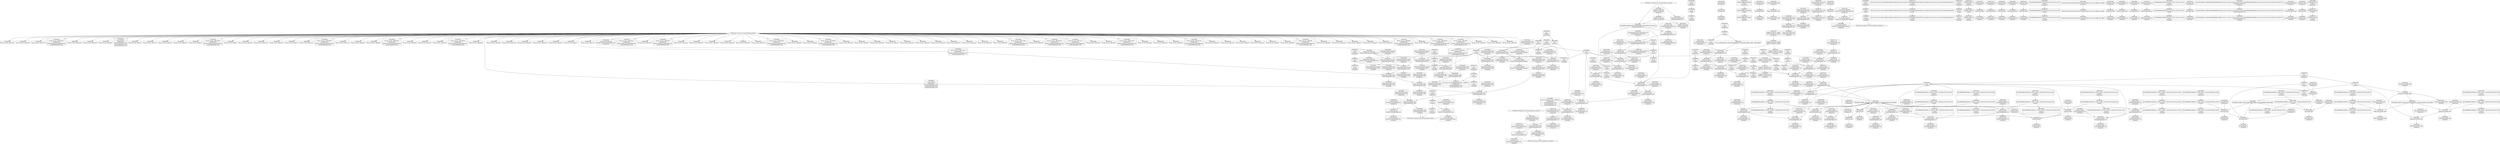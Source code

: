 digraph {
	CE0x52eba30 [shape=record,shape=Mrecord,label="{CE0x52eba30|i8_4|*Constant*}"]
	CE0x532f3f0 [shape=record,shape=Mrecord,label="{CE0x532f3f0|current_sid:_tmp23|security/selinux/hooks.c,218|*SummSource*}"]
	CE0x5333680 [shape=record,shape=Mrecord,label="{CE0x5333680|i1_true|*Constant*}"]
	CE0x53314f0 [shape=record,shape=Mrecord,label="{CE0x53314f0|get_current:_bb}"]
	CE0x52eef30 [shape=record,shape=Mrecord,label="{CE0x52eef30|current_sid:_tmp|*SummSource*}"]
	CE0x5304d30 [shape=record,shape=Mrecord,label="{CE0x5304d30|current_sid:_call|security/selinux/hooks.c,218|*SummSink*}"]
	CE0x531a000 [shape=record,shape=Mrecord,label="{CE0x531a000|_ret_%struct.task_struct*_%tmp4,_!dbg_!27714|./arch/x86/include/asm/current.h,14|*SummSink*}"]
	CE0x531c490 [shape=record,shape=Mrecord,label="{CE0x531c490|get_current:_tmp4|./arch/x86/include/asm/current.h,14|*SummSink*}"]
	CE0x69a2ab0 [shape=record,shape=Mrecord,label="{CE0x69a2ab0|80:_i32,_112:_i8*,_:_CRE_4,5_}"]
	CE0x532b7c0 [shape=record,shape=Mrecord,label="{CE0x532b7c0|GLOBAL:_lockdep_rcu_suspicious|*Constant*}"]
	CE0x532d9d0 [shape=record,shape=Mrecord,label="{CE0x532d9d0|current_sid:_cred|security/selinux/hooks.c,218|*SummSource*}"]
	CE0x52edbc0 [shape=record,shape=Mrecord,label="{CE0x52edbc0|80:_i32,_112:_i8*,_:_CRE_43,44_}"]
	CE0x53002a0 [shape=record,shape=Mrecord,label="{CE0x53002a0|i64_5|*Constant*}"]
	CE0x52f9680 [shape=record,shape=Mrecord,label="{CE0x52f9680|GLOBAL:___llvm_gcov_ctr125|Global_var:__llvm_gcov_ctr125|*SummSink*}"]
	CE0x52fd560 [shape=record,shape=Mrecord,label="{CE0x52fd560|avc_has_perm:_entry|*SummSink*}"]
	CE0x52f4650 [shape=record,shape=Mrecord,label="{CE0x52f4650|80:_i32,_112:_i8*,_:_CRE_31,32_}"]
	CE0x52e7730 [shape=record,shape=Mrecord,label="{CE0x52e7730|selinux_sem_associate:_entry|*SummSink*}"]
	CE0x5339f20 [shape=record,shape=Mrecord,label="{CE0x5339f20|i64*_getelementptr_inbounds_(_11_x_i64_,_11_x_i64_*___llvm_gcov_ctr125,_i64_0,_i64_9)|*Constant*}"]
	CE0x52fa980 [shape=record,shape=Mrecord,label="{CE0x52fa980|80:_i32,_112:_i8*,_:_CRE_30,31_}"]
	CE0x531b8f0 [shape=record,shape=Mrecord,label="{CE0x531b8f0|current_sid:_tmp10|security/selinux/hooks.c,218|*SummSink*}"]
	CE0x532ef40 [shape=record,shape=Mrecord,label="{CE0x532ef40|current_sid:_tmp22|security/selinux/hooks.c,218|*SummSource*}"]
	CE0x66c7d20 [shape=record,shape=Mrecord,label="{CE0x66c7d20|80:_i32,_112:_i8*,_:_CRE_1,2_}"]
	CE0x530a140 [shape=record,shape=Mrecord,label="{CE0x530a140|selinux_sem_associate:_call3|security/selinux/hooks.c,5424|*SummSource*}"]
	CE0x53316b0 [shape=record,shape=Mrecord,label="{CE0x53316b0|get_current:_bb|*SummSink*}"]
	CE0x5300780 [shape=record,shape=Mrecord,label="{CE0x5300780|i64_4|*Constant*|*SummSink*}"]
	CE0x5333800 [shape=record,shape=Mrecord,label="{CE0x5333800|i1_true|*Constant*|*SummSource*}"]
	CE0x5307ad0 [shape=record,shape=Mrecord,label="{CE0x5307ad0|current_sid:_bb|*SummSource*}"]
	CE0x52f9ff0 [shape=record,shape=Mrecord,label="{CE0x52f9ff0|80:_i32,_112:_i8*,_:_CRE_12,13_}"]
	CE0x52f7f90 [shape=record,shape=Mrecord,label="{CE0x52f7f90|_ret_%struct.task_struct*_%tmp4,_!dbg_!27714|./arch/x86/include/asm/current.h,14|*SummSource*}"]
	CE0x532d8d0 [shape=record,shape=Mrecord,label="{CE0x532d8d0|current_sid:_sid|security/selinux/hooks.c,220|*SummSink*}"]
	CE0x531d000 [shape=record,shape=Mrecord,label="{CE0x531d000|current_sid:_tmp8|security/selinux/hooks.c,218}"]
	CE0x531bdf0 [shape=record,shape=Mrecord,label="{CE0x531bdf0|current_sid:_tmp11|security/selinux/hooks.c,218|*SummSink*}"]
	CE0x5318180 [shape=record,shape=Mrecord,label="{CE0x5318180|current_sid:_tmp13|security/selinux/hooks.c,218|*SummSource*}"]
	CE0x52f4540 [shape=record,shape=Mrecord,label="{CE0x52f4540|get_current:_tmp1|*SummSink*}"]
	CE0x52f6da0 [shape=record,shape=Mrecord,label="{CE0x52f6da0|80:_i32,_112:_i8*,_:_CRE_188,192_|*MultipleSource*|Function::selinux_sem_associate&Arg::sma::|security/selinux/hooks.c,5419}"]
	CE0x52f9ec0 [shape=record,shape=Mrecord,label="{CE0x52f9ec0|80:_i32,_112:_i8*,_:_CRE_11,12_}"]
	CE0x530e130 [shape=record,shape=Mrecord,label="{CE0x530e130|avc_has_perm:_auditdata|Function::avc_has_perm&Arg::auditdata::}"]
	CE0x52f2250 [shape=record,shape=Mrecord,label="{CE0x52f2250|selinux_sem_associate:_tmp3|*SummSink*}"]
	CE0x52fc190 [shape=record,shape=Mrecord,label="{CE0x52fc190|avc_has_perm:_requested|Function::avc_has_perm&Arg::requested::}"]
	"CONST[source:1(input),value:2(dynamic)][purpose:{subject}]"
	CE0x5333f60 [shape=record,shape=Mrecord,label="{CE0x5333f60|current_sid:_tmp15|security/selinux/hooks.c,218}"]
	CE0x52f52a0 [shape=record,shape=Mrecord,label="{CE0x52f52a0|i64_1|*Constant*}"]
	"CONST[source:2(external),value:2(dynamic)][purpose:{subject}]"
	CE0x53021c0 [shape=record,shape=Mrecord,label="{CE0x53021c0|80:_i32,_112:_i8*,_:_CRE_50,51_}"]
	CE0x5303ba0 [shape=record,shape=Mrecord,label="{CE0x5303ba0|80:_i32,_112:_i8*,_:_CRE_60,61_}"]
	CE0x530d990 [shape=record,shape=Mrecord,label="{CE0x530d990|selinux_sem_associate:_type|security/selinux/hooks.c,5421}"]
	CE0x52f8ed0 [shape=record,shape=Mrecord,label="{CE0x52f8ed0|80:_i32,_112:_i8*,_:_CRE_96,100_|*MultipleSource*|Function::selinux_sem_associate&Arg::sma::|security/selinux/hooks.c,5419}"]
	CE0x5303aa0 [shape=record,shape=Mrecord,label="{CE0x5303aa0|80:_i32,_112:_i8*,_:_CRE_59,60_}"]
	CE0x52eab90 [shape=record,shape=Mrecord,label="{CE0x52eab90|selinux_sem_associate:_tmp4|security/selinux/hooks.c,5419}"]
	CE0x532edd0 [shape=record,shape=Mrecord,label="{CE0x532edd0|current_sid:_tmp22|security/selinux/hooks.c,218}"]
	CE0x530f850 [shape=record,shape=Mrecord,label="{CE0x530f850|current_sid:_tmp20|security/selinux/hooks.c,218|*SummSource*}"]
	CE0x5333970 [shape=record,shape=Mrecord,label="{CE0x5333970|i1_true|*Constant*|*SummSink*}"]
	CE0x52f4e10 [shape=record,shape=Mrecord,label="{CE0x52f4e10|get_current:_tmp1|*SummSource*}"]
	CE0x534bff0 [shape=record,shape=Mrecord,label="{CE0x534bff0|get_current:_tmp4|./arch/x86/include/asm/current.h,14}"]
	CE0x5318840 [shape=record,shape=Mrecord,label="{CE0x5318840|GLOBAL:_current_task|Global_var:current_task|*SummSink*}"]
	CE0x69a29b0 [shape=record,shape=Mrecord,label="{CE0x69a29b0|80:_i32,_112:_i8*,_:_CRE_2,3_}"]
	CE0x52f2f80 [shape=record,shape=Mrecord,label="{CE0x52f2f80|selinux_sem_associate:_ad|security/selinux/hooks.c, 5416|*SummSink*}"]
	CE0x531abc0 [shape=record,shape=Mrecord,label="{CE0x531abc0|i64_0|*Constant*|*SummSink*}"]
	CE0x52e28d0 [shape=record,shape=Mrecord,label="{CE0x52e28d0|avc_has_perm:_tsid|Function::avc_has_perm&Arg::tsid::|*SummSource*}"]
	CE0x52e2730 [shape=record,shape=Mrecord,label="{CE0x52e2730|i32_(i32,_i32,_i16,_i32,_%struct.common_audit_data*)*_bitcast_(i32_(i32,_i32,_i16,_i32,_%struct.common_audit_data.495*)*_avc_has_perm_to_i32_(i32,_i32,_i16,_i32,_%struct.common_audit_data*)*)|*Constant*|*SummSource*}"]
	CE0x52e8290 [shape=record,shape=Mrecord,label="{CE0x52e8290|_ret_i32_%call3,_!dbg_!27729|security/selinux/hooks.c,5424|*SummSource*}"]
	CE0x530c660 [shape=record,shape=Mrecord,label="{CE0x530c660|selinux_sem_associate:_tmp|*SummSink*}"]
	CE0x532c210 [shape=record,shape=Mrecord,label="{CE0x532c210|i32_218|*Constant*|*SummSink*}"]
	CE0x53355b0 [shape=record,shape=Mrecord,label="{CE0x53355b0|current_sid:_tmp|*SummSink*}"]
	CE0x5301f00 [shape=record,shape=Mrecord,label="{CE0x5301f00|selinux_sem_associate:_tmp2|*SummSource*}"]
	CE0x530aea0 [shape=record,shape=Mrecord,label="{CE0x530aea0|80:_i32,_112:_i8*,_:_CRE_22,23_}"]
	CE0x530b9b0 [shape=record,shape=Mrecord,label="{CE0x530b9b0|GLOBAL:_current_sid|*Constant*}"]
	CE0x52e5120 [shape=record,shape=Mrecord,label="{CE0x52e5120|GLOBAL:_current_sid|*Constant*|*SummSource*}"]
	CE0x5304680 [shape=record,shape=Mrecord,label="{CE0x5304680|current_sid:_do.body}"]
	CE0x52f9070 [shape=record,shape=Mrecord,label="{CE0x52f9070|80:_i32,_112:_i8*,_:_CRE_100,102_|*MultipleSource*|Function::selinux_sem_associate&Arg::sma::|security/selinux/hooks.c,5419}"]
	CE0x52ed700 [shape=record,shape=Mrecord,label="{CE0x52ed700|80:_i32,_112:_i8*,_:_CRE_39,40_}"]
	CE0x52ee6f0 [shape=record,shape=Mrecord,label="{CE0x52ee6f0|80:_i32,_112:_i8*,_:_CRE_35,36_}"]
	CE0x5317250 [shape=record,shape=Mrecord,label="{CE0x5317250|_call_void_mcount()_#3}"]
	CE0x5305e00 [shape=record,shape=Mrecord,label="{CE0x5305e00|80:_i32,_112:_i8*,_:_CRE_17,18_}"]
	CE0x52edfb0 [shape=record,shape=Mrecord,label="{CE0x52edfb0|current_sid:_tobool1|security/selinux/hooks.c,218}"]
	CE0x52f7000 [shape=record,shape=Mrecord,label="{CE0x52f7000|current_sid:_tmp2|*SummSource*}"]
	CE0x52efed0 [shape=record,shape=Mrecord,label="{CE0x52efed0|80:_i32,_112:_i8*,_:_CRE_66,67_}"]
	CE0x5337890 [shape=record,shape=Mrecord,label="{CE0x5337890|current_sid:_tmp20|security/selinux/hooks.c,218|*SummSink*}"]
	CE0x53022f0 [shape=record,shape=Mrecord,label="{CE0x53022f0|80:_i32,_112:_i8*,_:_CRE_51,52_}"]
	CE0x53350b0 [shape=record,shape=Mrecord,label="{CE0x53350b0|current_sid:_if.end}"]
	CE0x530e280 [shape=record,shape=Mrecord,label="{CE0x530e280|avc_has_perm:_auditdata|Function::avc_has_perm&Arg::auditdata::|*SummSource*}"]
	CE0x533b560 [shape=record,shape=Mrecord,label="{CE0x533b560|i64*_getelementptr_inbounds_(_11_x_i64_,_11_x_i64_*___llvm_gcov_ctr125,_i64_0,_i64_10)|*Constant*|*SummSource*}"]
	CE0x53183e0 [shape=record,shape=Mrecord,label="{CE0x53183e0|i64*_getelementptr_inbounds_(_11_x_i64_,_11_x_i64_*___llvm_gcov_ctr125,_i64_0,_i64_8)|*Constant*|*SummSink*}"]
	CE0x5305d10 [shape=record,shape=Mrecord,label="{CE0x5305d10|80:_i32,_112:_i8*,_:_CRE_16,17_}"]
	CE0x5303830 [shape=record,shape=Mrecord,label="{CE0x5303830|selinux_sem_associate:_tmp2}"]
	CE0x52fbd70 [shape=record,shape=Mrecord,label="{CE0x52fbd70|i32_64|*Constant*}"]
	CE0x531b270 [shape=record,shape=Mrecord,label="{CE0x531b270|current_sid:_tmp7|security/selinux/hooks.c,218}"]
	CE0x52e27a0 [shape=record,shape=Mrecord,label="{CE0x52e27a0|avc_has_perm:_tsid|Function::avc_has_perm&Arg::tsid::}"]
	CE0x5306970 [shape=record,shape=Mrecord,label="{CE0x5306970|selinux_sem_associate:_security|security/selinux/hooks.c,5419}"]
	CE0x5305550 [shape=record,shape=Mrecord,label="{CE0x5305550|80:_i32,_112:_i8*,_:_CRE_6,7_}"]
	CE0x530d3a0 [shape=record,shape=Mrecord,label="{CE0x530d3a0|selinux_sem_associate:_tmp5|security/selinux/hooks.c,5419|*SummSource*}"]
	CE0x52f93b0 [shape=record,shape=Mrecord,label="{CE0x52f93b0|80:_i32,_112:_i8*,_:_CRE_112,120_|*MultipleSource*|Function::selinux_sem_associate&Arg::sma::|security/selinux/hooks.c,5419}"]
	CE0x535fcd0 [shape=record,shape=Mrecord,label="{CE0x535fcd0|_call_void_mcount()_#3}"]
	CE0x52fe2e0 [shape=record,shape=Mrecord,label="{CE0x52fe2e0|selinux_sem_associate:_sid2|security/selinux/hooks.c,5424|*SummSink*}"]
	CE0x52f3140 [shape=record,shape=Mrecord,label="{CE0x52f3140|80:_i32,_112:_i8*,_:_CRE_71,72_}"]
	CE0x530e400 [shape=record,shape=Mrecord,label="{CE0x530e400|avc_has_perm:_auditdata|Function::avc_has_perm&Arg::auditdata::|*SummSink*}"]
	CE0x52f3490 [shape=record,shape=Mrecord,label="{CE0x52f3490|80:_i32,_112:_i8*,_:_CRE_80,84_|*MultipleSource*|Function::selinux_sem_associate&Arg::sma::|security/selinux/hooks.c,5419}"]
	CE0x52e9ff0 [shape=record,shape=Mrecord,label="{CE0x52e9ff0|current_sid:_if.end|*SummSource*}"]
	CE0x530e0c0 [shape=record,shape=Mrecord,label="{CE0x530e0c0|_ret_i32_%call3,_!dbg_!27729|security/selinux/hooks.c,5424}"]
	CE0x5333450 [shape=record,shape=Mrecord,label="{CE0x5333450|current_sid:_tmp14|security/selinux/hooks.c,218|*SummSink*}"]
	CE0x534b8d0 [shape=record,shape=Mrecord,label="{CE0x534b8d0|get_current:_tmp|*SummSource*}"]
	CE0x52e1ac0 [shape=record,shape=Mrecord,label="{CE0x52e1ac0|selinux_sem_associate:_u|security/selinux/hooks.c,5422|*SummSink*}"]
	CE0x5319ef0 [shape=record,shape=Mrecord,label="{CE0x5319ef0|_ret_%struct.task_struct*_%tmp4,_!dbg_!27714|./arch/x86/include/asm/current.h,14}"]
	CE0x52f9210 [shape=record,shape=Mrecord,label="{CE0x52f9210|80:_i32,_112:_i8*,_:_CRE_104,112_|*MultipleSource*|Function::selinux_sem_associate&Arg::sma::|security/selinux/hooks.c,5419}"]
	CE0x52f32c0 [shape=record,shape=Mrecord,label="{CE0x52f32c0|i32_10|*Constant*}"]
	CE0x52fc260 [shape=record,shape=Mrecord,label="{CE0x52fc260|avc_has_perm:_requested|Function::avc_has_perm&Arg::requested::|*SummSource*}"]
	CE0x53013a0 [shape=record,shape=Mrecord,label="{CE0x53013a0|current_sid:_if.then|*SummSink*}"]
	CE0x5306210 [shape=record,shape=Mrecord,label="{CE0x5306210|i32_0|*Constant*|*SummSink*}"]
	CE0x532ba10 [shape=record,shape=Mrecord,label="{CE0x532ba10|GLOBAL:_lockdep_rcu_suspicious|*Constant*|*SummSource*}"]
	CE0x5307d50 [shape=record,shape=Mrecord,label="{CE0x5307d50|i64*_getelementptr_inbounds_(_11_x_i64_,_11_x_i64_*___llvm_gcov_ctr125,_i64_0,_i64_0)|*Constant*}"]
	CE0x530adb0 [shape=record,shape=Mrecord,label="{CE0x530adb0|80:_i32,_112:_i8*,_:_CRE_21,22_}"]
	CE0x52fe5f0 [shape=record,shape=Mrecord,label="{CE0x52fe5f0|selinux_sem_associate:_sid2|security/selinux/hooks.c,5424}"]
	CE0x530d540 [shape=record,shape=Mrecord,label="{CE0x530d540|selinux_sem_associate:_tmp5|security/selinux/hooks.c,5419|*SummSink*}"]
	CE0x52fefb0 [shape=record,shape=Mrecord,label="{CE0x52fefb0|selinux_sem_associate:_tmp7|security/selinux/hooks.c,5424}"]
	CE0x52f9af0 [shape=record,shape=Mrecord,label="{CE0x52f9af0|current_sid:_tmp5|security/selinux/hooks.c,218|*SummSource*}"]
	CE0x52fc850 [shape=record,shape=Mrecord,label="{CE0x52fc850|i8_1|*Constant*}"]
	CE0x60063f0 [shape=record,shape=Mrecord,label="{CE0x60063f0|80:_i32,_112:_i8*,_:_CRE_76,80_|*MultipleSource*|Function::selinux_sem_associate&Arg::sma::|security/selinux/hooks.c,5419}"]
	CE0x531ac70 [shape=record,shape=Mrecord,label="{CE0x531ac70|GLOBAL:___llvm_gcov_ctr125|Global_var:__llvm_gcov_ctr125}"]
	CE0x52e2be0 [shape=record,shape=Mrecord,label="{CE0x52e2be0|i16_25|*Constant*}"]
	CE0x533b310 [shape=record,shape=Mrecord,label="{CE0x533b310|i64*_getelementptr_inbounds_(_11_x_i64_,_11_x_i64_*___llvm_gcov_ctr125,_i64_0,_i64_10)|*Constant*}"]
	CE0x52e15a0 [shape=record,shape=Mrecord,label="{CE0x52e15a0|selinux_sem_associate:_key|security/selinux/hooks.c,5422|*SummSink*}"]
	CE0x52f20e0 [shape=record,shape=Mrecord,label="{CE0x52f20e0|selinux_sem_associate:_tmp3}"]
	CE0x5339c50 [shape=record,shape=Mrecord,label="{CE0x5339c50|i8*_getelementptr_inbounds_(_45_x_i8_,_45_x_i8_*_.str12,_i32_0,_i32_0)|*Constant*|*SummSink*}"]
	CE0x52ff6b0 [shape=record,shape=Mrecord,label="{CE0x52ff6b0|current_sid:_sid|security/selinux/hooks.c,220|*SummSource*}"]
	CE0x4be4fd0 [shape=record,shape=Mrecord,label="{CE0x4be4fd0|80:_i32,_112:_i8*,_:_CRE_10,11_}"]
	CE0x52e1820 [shape=record,shape=Mrecord,label="{CE0x52e1820|selinux_sem_associate:_sem_perm1|security/selinux/hooks.c,5422|*SummSource*}"]
	CE0x53073a0 [shape=record,shape=Mrecord,label="{CE0x53073a0|avc_has_perm:_ssid|Function::avc_has_perm&Arg::ssid::}"]
	CE0x5305000 [shape=record,shape=Mrecord,label="{CE0x5305000|current_sid:_tobool|security/selinux/hooks.c,218|*SummSource*}"]
	CE0x52f7300 [shape=record,shape=Mrecord,label="{CE0x52f7300|i64_1|*Constant*|*SummSource*}"]
	CE0x53060b0 [shape=record,shape=Mrecord,label="{CE0x53060b0|i32_0|*Constant*|*SummSource*}"]
	CE0x530b710 [shape=record,shape=Mrecord,label="{CE0x530b710|selinux_sem_associate:_call|security/selinux/hooks.c,5417|*SummSource*}"]
	CE0x52fdbe0 [shape=record,shape=Mrecord,label="{CE0x52fdbe0|selinux_sem_associate:_u|security/selinux/hooks.c,5422|*SummSource*}"]
	CE0x530e590 [shape=record,shape=Mrecord,label="{CE0x530e590|_ret_i32_%retval.0,_!dbg_!27728|security/selinux/avc.c,775|*SummSource*}"]
	CE0x52ed830 [shape=record,shape=Mrecord,label="{CE0x52ed830|80:_i32,_112:_i8*,_:_CRE_40,41_}"]
	CE0x5304860 [shape=record,shape=Mrecord,label="{CE0x5304860|current_sid:_do.body|*SummSink*}"]
	CE0x531bc80 [shape=record,shape=Mrecord,label="{CE0x531bc80|current_sid:_tmp11|security/selinux/hooks.c,218|*SummSource*}"]
	CE0x531bf60 [shape=record,shape=Mrecord,label="{CE0x531bf60|current_sid:_tmp12|security/selinux/hooks.c,218}"]
	CE0x531bb50 [shape=record,shape=Mrecord,label="{CE0x531bb50|current_sid:_tmp11|security/selinux/hooks.c,218}"]
	CE0x52e2a40 [shape=record,shape=Mrecord,label="{CE0x52e2a40|avc_has_perm:_tsid|Function::avc_has_perm&Arg::tsid::|*SummSink*}"]
	CE0x5319230 [shape=record,shape=Mrecord,label="{CE0x5319230|i64_0|*Constant*|*SummSource*}"]
	CE0x52e1b30 [shape=record,shape=Mrecord,label="{CE0x52e1b30|selinux_sem_associate:_tmp6|security/selinux/hooks.c,5422|*SummSink*}"]
	CE0x52e23e0 [shape=record,shape=Mrecord,label="{CE0x52e23e0|i32_3|*Constant*|*SummSource*}"]
	CE0x532e930 [shape=record,shape=Mrecord,label="{CE0x532e930|current_sid:_security|security/selinux/hooks.c,218|*SummSink*}"]
	CE0x532f270 [shape=record,shape=Mrecord,label="{CE0x532f270|current_sid:_tmp23|security/selinux/hooks.c,218}"]
	CE0x52fc120 [shape=record,shape=Mrecord,label="{CE0x52fc120|_ret_i32_%retval.0,_!dbg_!27728|security/selinux/avc.c,775}"]
	CE0x530bd00 [shape=record,shape=Mrecord,label="{CE0x530bd00|80:_i32,_112:_i8*,_:_CRE_56,57_}"]
	CE0x5334820 [shape=record,shape=Mrecord,label="{CE0x5334820|current_sid:_tmp2|*SummSink*}"]
	CE0x532d570 [shape=record,shape=Mrecord,label="{CE0x532d570|get_current:_tmp2|*SummSink*}"]
	CE0x5318b10 [shape=record,shape=Mrecord,label="{CE0x5318b10|i64_3|*Constant*|*SummSource*}"]
	CE0x5333c10 [shape=record,shape=Mrecord,label="{CE0x5333c10|i64*_getelementptr_inbounds_(_11_x_i64_,_11_x_i64_*___llvm_gcov_ctr125,_i64_0,_i64_8)|*Constant*|*SummSource*}"]
	CE0x530c5f0 [shape=record,shape=Mrecord,label="{CE0x530c5f0|i64_1|*Constant*}"]
	CE0x52e2e80 [shape=record,shape=Mrecord,label="{CE0x52e2e80|i16_25|*Constant*|*SummSink*}"]
	CE0x5302550 [shape=record,shape=Mrecord,label="{CE0x5302550|80:_i32,_112:_i8*,_:_CRE_53,54_}"]
	CE0x5305ef0 [shape=record,shape=Mrecord,label="{CE0x5305ef0|80:_i32,_112:_i8*,_:_CRE_18,19_}"]
	"CONST[source:0(mediator),value:0(static)][purpose:{operation}]"
	CE0x5306e50 [shape=record,shape=Mrecord,label="{CE0x5306e50|%struct.task_struct*_(%struct.task_struct**)*_asm_movq_%gs:$_1:P_,$0_,_r,im,_dirflag_,_fpsr_,_flags_|*SummSink*}"]
	CE0x5305480 [shape=record,shape=Mrecord,label="{CE0x5305480|i64_2|*Constant*|*SummSink*}"]
	CE0x533ac80 [shape=record,shape=Mrecord,label="{CE0x533ac80|current_sid:_tmp18|security/selinux/hooks.c,218|*SummSource*}"]
	CE0x5300820 [shape=record,shape=Mrecord,label="{CE0x5300820|current_sid:_tmp9|security/selinux/hooks.c,218}"]
	CE0x530cb40 [shape=record,shape=Mrecord,label="{CE0x530cb40|selinux_sem_associate:_sma|Function::selinux_sem_associate&Arg::sma::|*SummSource*}"]
	CE0x52f4f70 [shape=record,shape=Mrecord,label="{CE0x52f4f70|80:_i32,_112:_i8*,_:_CRE_13,14_}"]
	CE0x52f6630 [shape=record,shape=Mrecord,label="{CE0x52f6630|80:_i32,_112:_i8*,_:_CRE_160,168_|*MultipleSource*|Function::selinux_sem_associate&Arg::sma::|security/selinux/hooks.c,5419}"]
	CE0x532d740 [shape=record,shape=Mrecord,label="{CE0x532d740|i32_78|*Constant*|*SummSource*}"]
	CE0x533a2f0 [shape=record,shape=Mrecord,label="{CE0x533a2f0|current_sid:_tmp17|security/selinux/hooks.c,218}"]
	CE0x5347090 [shape=record,shape=Mrecord,label="{CE0x5347090|i64*_getelementptr_inbounds_(_2_x_i64_,_2_x_i64_*___llvm_gcov_ctr98,_i64_0,_i64_1)|*Constant*|*SummSink*}"]
	CE0x5308e50 [shape=record,shape=Mrecord,label="{CE0x5308e50|80:_i32,_112:_i8*,_:_CRE_48,49_}"]
	CE0x530e770 [shape=record,shape=Mrecord,label="{CE0x530e770|_ret_i32_%retval.0,_!dbg_!27728|security/selinux/avc.c,775|*SummSink*}"]
	CE0x52fd9b0 [shape=record,shape=Mrecord,label="{CE0x52fd9b0|selinux_sem_associate:_ipc_id|security/selinux/hooks.c,5422}"]
	CE0x52eead0 [shape=record,shape=Mrecord,label="{CE0x52eead0|80:_i32,_112:_i8*,_:_CRE_38,39_}"]
	CE0x530a000 [shape=record,shape=Mrecord,label="{CE0x530a000|selinux_sem_associate:_tmp6|security/selinux/hooks.c,5422}"]
	CE0x52f2f10 [shape=record,shape=Mrecord,label="{CE0x52f2f10|i64*_getelementptr_inbounds_(_2_x_i64_,_2_x_i64_*___llvm_gcov_ctr319,_i64_0,_i64_1)|*Constant*|*SummSource*}"]
	CE0x52e14d0 [shape=record,shape=Mrecord,label="{CE0x52e14d0|selinux_sem_associate:_sem_perm1|security/selinux/hooks.c,5422}"]
	CE0x5301440 [shape=record,shape=Mrecord,label="{CE0x5301440|current_sid:_do.end}"]
	CE0x533ab50 [shape=record,shape=Mrecord,label="{CE0x533ab50|current_sid:_tmp18|security/selinux/hooks.c,218}"]
	CE0x52f6c00 [shape=record,shape=Mrecord,label="{CE0x52f6c00|80:_i32,_112:_i8*,_:_CRE_184,188_|*MultipleSource*|Function::selinux_sem_associate&Arg::sma::|security/selinux/hooks.c,5419}"]
	CE0x52fc650 [shape=record,shape=Mrecord,label="{CE0x52fc650|current_sid:_tmp16|security/selinux/hooks.c,218|*SummSink*}"]
	CE0x53067c0 [shape=record,shape=Mrecord,label="{CE0x53067c0|i32_10|*Constant*|*SummSink*}"]
	CE0x52ee9a0 [shape=record,shape=Mrecord,label="{CE0x52ee9a0|80:_i32,_112:_i8*,_:_CRE_37,38_}"]
	CE0x52f2930 [shape=record,shape=Mrecord,label="{CE0x52f2930|current_sid:_land.lhs.true}"]
	CE0x52eab20 [shape=record,shape=Mrecord,label="{CE0x52eab20|selinux_sem_associate:_type|security/selinux/hooks.c,5421|*SummSink*}"]
	CE0x52fe170 [shape=record,shape=Mrecord,label="{CE0x52fe170|selinux_sem_associate:_ipc_id|security/selinux/hooks.c,5422|*SummSink*}"]
	CE0x533adf0 [shape=record,shape=Mrecord,label="{CE0x533adf0|current_sid:_tmp18|security/selinux/hooks.c,218|*SummSink*}"]
	CE0x52fa890 [shape=record,shape=Mrecord,label="{CE0x52fa890|80:_i32,_112:_i8*,_:_CRE_29,30_}"]
	CE0x5306440 [shape=record,shape=Mrecord,label="{CE0x5306440|selinux_sem_associate:_sem_perm|security/selinux/hooks.c,5419|*SummSink*}"]
	CE0x530bbd0 [shape=record,shape=Mrecord,label="{CE0x530bbd0|80:_i32,_112:_i8*,_:_CRE_55,56_}"]
	CE0x52f1eb0 [shape=record,shape=Mrecord,label="{CE0x52f1eb0|_call_void_mcount()_#3|*SummSink*}"]
	CE0x52fe060 [shape=record,shape=Mrecord,label="{CE0x52fe060|selinux_sem_associate:_ipc_id|security/selinux/hooks.c,5422|*SummSource*}"]
	CE0x52fc9d0 [shape=record,shape=Mrecord,label="{CE0x52fc9d0|i8_1|*Constant*|*SummSource*}"]
	CE0x53009f0 [shape=record,shape=Mrecord,label="{CE0x53009f0|current_sid:_tmp9|security/selinux/hooks.c,218|*SummSink*}"]
	CE0x53003d0 [shape=record,shape=Mrecord,label="{CE0x53003d0|i64_5|*Constant*|*SummSource*}"]
	CE0x531c8c0 [shape=record,shape=Mrecord,label="{CE0x531c8c0|GLOBAL:_current_sid.__warned|Global_var:current_sid.__warned|*SummSink*}"]
	CE0x52ee090 [shape=record,shape=Mrecord,label="{CE0x52ee090|current_sid:_tobool1|security/selinux/hooks.c,218|*SummSource*}"]
	CE0x52e6470 [shape=record,shape=Mrecord,label="{CE0x52e6470|selinux_sem_associate:_bb}"]
	CE0x52e5380 [shape=record,shape=Mrecord,label="{CE0x52e5380|selinux_sem_associate:_bb|*SummSink*}"]
	CE0x53055f0 [shape=record,shape=Mrecord,label="{CE0x53055f0|80:_i32,_112:_i8*,_:_CRE_7,8_}"]
	CE0x52f5060 [shape=record,shape=Mrecord,label="{CE0x52f5060|80:_i32,_112:_i8*,_:_CRE_14,15_}"]
	CE0x52f49e0 [shape=record,shape=Mrecord,label="{CE0x52f49e0|80:_i32,_112:_i8*,_:_CRE_34,35_}"]
	CE0x5306360 [shape=record,shape=Mrecord,label="{CE0x5306360|selinux_sem_associate:_sem_perm|security/selinux/hooks.c,5419|*SummSource*}"]
	CE0x52fbe50 [shape=record,shape=Mrecord,label="{CE0x52fbe50|i32_64|*Constant*|*SummSource*}"]
	CE0x52eeec0 [shape=record,shape=Mrecord,label="{CE0x52eeec0|COLLAPSED:_GCMRE___llvm_gcov_ctr125_internal_global_11_x_i64_zeroinitializer:_elem_0:default:}"]
	CE0x52f2ab0 [shape=record,shape=Mrecord,label="{CE0x52f2ab0|current_sid:_land.lhs.true|*SummSink*}"]
	CE0x5318b80 [shape=record,shape=Mrecord,label="{CE0x5318b80|i64_3|*Constant*|*SummSink*}"]
	CE0x52f21e0 [shape=record,shape=Mrecord,label="{CE0x52f21e0|selinux_sem_associate:_tmp3|*SummSource*}"]
	CE0x5306900 [shape=record,shape=Mrecord,label="{CE0x5306900|selinux_sem_associate:_security|security/selinux/hooks.c,5419|*SummSource*}"]
	CE0x535fe70 [shape=record,shape=Mrecord,label="{CE0x535fe70|_call_void_mcount()_#3|*SummSink*}"]
	CE0x532bba0 [shape=record,shape=Mrecord,label="{CE0x532bba0|i8*_getelementptr_inbounds_(_25_x_i8_,_25_x_i8_*_.str3,_i32_0,_i32_0)|*Constant*}"]
	CE0x53014b0 [shape=record,shape=Mrecord,label="{CE0x53014b0|current_sid:_do.end|*SummSource*}"]
	CE0x530db30 [shape=record,shape=Mrecord,label="{CE0x530db30|selinux_sem_associate:_type|security/selinux/hooks.c,5421|*SummSource*}"]
	CE0x530a890 [shape=record,shape=Mrecord,label="{CE0x530a890|i32_(i32,_i32,_i16,_i32,_%struct.common_audit_data*)*_bitcast_(i32_(i32,_i32,_i16,_i32,_%struct.common_audit_data.495*)*_avc_has_perm_to_i32_(i32,_i32,_i16,_i32,_%struct.common_audit_data*)*)|*Constant*|*SummSink*}"]
	CE0x52edd60 [shape=record,shape=Mrecord,label="{CE0x52edd60|i64*_getelementptr_inbounds_(_11_x_i64_,_11_x_i64_*___llvm_gcov_ctr125,_i64_0,_i64_6)|*Constant*|*SummSink*}"]
	CE0x5335720 [shape=record,shape=Mrecord,label="{CE0x5335720|current_sid:_tmp1}"]
	CE0x530be30 [shape=record,shape=Mrecord,label="{CE0x530be30|80:_i32,_112:_i8*,_:_CRE_57,58_}"]
	CE0x52f7bc0 [shape=record,shape=Mrecord,label="{CE0x52f7bc0|get_current:_entry}"]
	CE0x52fbae0 [shape=record,shape=Mrecord,label="{CE0x52fbae0|avc_has_perm:_tclass|Function::avc_has_perm&Arg::tclass::|*SummSink*}"]
	CE0x5339b70 [shape=record,shape=Mrecord,label="{CE0x5339b70|i8*_getelementptr_inbounds_(_45_x_i8_,_45_x_i8_*_.str12,_i32_0,_i32_0)|*Constant*}"]
	CE0x5317d40 [shape=record,shape=Mrecord,label="{CE0x5317d40|i64*_getelementptr_inbounds_(_11_x_i64_,_11_x_i64_*___llvm_gcov_ctr125,_i64_0,_i64_6)|*Constant*|*SummSource*}"]
	CE0x530cf10 [shape=record,shape=Mrecord,label="{CE0x530cf10|0:_i8,_8:_i32,_24:_%struct.selinux_audit_data*,_:_SCMRE_0,1_|*MultipleSource*|security/selinux/hooks.c, 5416|security/selinux/hooks.c,5421}"]
	CE0x534bae0 [shape=record,shape=Mrecord,label="{CE0x534bae0|get_current:_tmp|*SummSink*}"]
	CE0x53181f0 [shape=record,shape=Mrecord,label="{CE0x53181f0|current_sid:_tmp13|security/selinux/hooks.c,218|*SummSink*}"]
	CE0x531b0d0 [shape=record,shape=Mrecord,label="{CE0x531b0d0|current_sid:_tmp6|security/selinux/hooks.c,218|*SummSink*}"]
	CE0x52ea060 [shape=record,shape=Mrecord,label="{CE0x52ea060|current_sid:_bb}"]
	CE0x5374960 [shape=record,shape=Mrecord,label="{CE0x5374960|get_current:_tmp}"]
	CE0x52f8a20 [shape=record,shape=Mrecord,label="{CE0x52f8a20|_call_void_mcount()_#3}"]
	CE0x5309f90 [shape=record,shape=Mrecord,label="{CE0x5309f90|selinux_sem_associate:_tmp6|security/selinux/hooks.c,5422|*SummSource*}"]
	CE0x52ff450 [shape=record,shape=Mrecord,label="{CE0x52ff450|selinux_sem_associate:_tmp7|security/selinux/hooks.c,5424|*SummSink*}"]
	CE0x5318110 [shape=record,shape=Mrecord,label="{CE0x5318110|current_sid:_tmp13|security/selinux/hooks.c,218}"]
	CE0x5308bf0 [shape=record,shape=Mrecord,label="{CE0x5308bf0|80:_i32,_112:_i8*,_:_CRE_46,47_}"]
	CE0x531ace0 [shape=record,shape=Mrecord,label="{CE0x531ace0|GLOBAL:___llvm_gcov_ctr125|Global_var:__llvm_gcov_ctr125|*SummSource*}"]
	CE0x52e9ef0 [shape=record,shape=Mrecord,label="{CE0x52e9ef0|current_sid:_if.end|*SummSink*}"]
	CE0x532d6d0 [shape=record,shape=Mrecord,label="{CE0x532d6d0|i32_78|*Constant*|*SummSink*}"]
	CE0x5301290 [shape=record,shape=Mrecord,label="{CE0x5301290|current_sid:_if.then|*SummSource*}"]
	CE0x5305c50 [shape=record,shape=Mrecord,label="{CE0x5305c50|80:_i32,_112:_i8*,_:_CRE_15,16_}"]
	CE0x53312e0 [shape=record,shape=Mrecord,label="{CE0x53312e0|current_sid:_tmp24|security/selinux/hooks.c,220|*SummSink*}"]
	CE0x52e5470 [shape=record,shape=Mrecord,label="{CE0x52e5470|selinux_sem_associate:_bb|*SummSource*}"]
	CE0x5302420 [shape=record,shape=Mrecord,label="{CE0x5302420|80:_i32,_112:_i8*,_:_CRE_52,53_}"]
	CE0x5303e00 [shape=record,shape=Mrecord,label="{CE0x5303e00|80:_i32,_112:_i8*,_:_CRE_62,63_}"]
	CE0x532f040 [shape=record,shape=Mrecord,label="{CE0x532f040|current_sid:_tmp22|security/selinux/hooks.c,218|*SummSink*}"]
	CE0x531c0e0 [shape=record,shape=Mrecord,label="{CE0x531c0e0|current_sid:_tmp12|security/selinux/hooks.c,218|*SummSource*}"]
	CE0x5301e60 [shape=record,shape=Mrecord,label="{CE0x5301e60|i64*_getelementptr_inbounds_(_2_x_i64_,_2_x_i64_*___llvm_gcov_ctr319,_i64_0,_i64_1)|*Constant*|*SummSink*}"]
	CE0x53189d0 [shape=record,shape=Mrecord,label="{CE0x53189d0|%struct.task_struct*_(%struct.task_struct**)*_asm_movq_%gs:$_1:P_,$0_,_r,im,_dirflag_,_fpsr_,_flags_|*SummSource*}"]
	CE0x52e1950 [shape=record,shape=Mrecord,label="{CE0x52e1950|selinux_sem_associate:_key|security/selinux/hooks.c,5422|*SummSource*}"]
	CE0x52f6500 [shape=record,shape=Mrecord,label="{CE0x52f6500|80:_i32,_112:_i8*,_:_CRE_152,160_|*MultipleSource*|Function::selinux_sem_associate&Arg::sma::|security/selinux/hooks.c,5419}"]
	CE0x52eda90 [shape=record,shape=Mrecord,label="{CE0x52eda90|80:_i32,_112:_i8*,_:_CRE_42,43_}"]
	CE0x5315f00 [shape=record,shape=Mrecord,label="{CE0x5315f00|current_sid:_tmp15|security/selinux/hooks.c,218|*SummSink*}"]
	CE0x52f2ea0 [shape=record,shape=Mrecord,label="{CE0x52f2ea0|selinux_sem_associate:_ad|security/selinux/hooks.c, 5416|*SummSource*}"]
	CE0x532bd70 [shape=record,shape=Mrecord,label="{CE0x532bd70|i8*_getelementptr_inbounds_(_25_x_i8_,_25_x_i8_*_.str3,_i32_0,_i32_0)|*Constant*|*SummSink*}"]
	CE0x52ee1c0 [shape=record,shape=Mrecord,label="{CE0x52ee1c0|current_sid:_tobool1|security/selinux/hooks.c,218|*SummSink*}"]
	CE0x52eec00 [shape=record,shape=Mrecord,label="{CE0x52eec00|i64*_getelementptr_inbounds_(_11_x_i64_,_11_x_i64_*___llvm_gcov_ctr125,_i64_0,_i64_0)|*Constant*|*SummSource*}"]
	CE0x530b800 [shape=record,shape=Mrecord,label="{CE0x530b800|selinux_sem_associate:_call|security/selinux/hooks.c,5417|*SummSink*}"]
	CE0x530c1e0 [shape=record,shape=Mrecord,label="{CE0x530c1e0|i64*_getelementptr_inbounds_(_11_x_i64_,_11_x_i64_*___llvm_gcov_ctr125,_i64_0,_i64_1)|*Constant*|*SummSource*}"]
	CE0x53134a0 [shape=record,shape=Mrecord,label="{CE0x53134a0|current_sid:_call4|security/selinux/hooks.c,218|*SummSink*}"]
	CE0x534b860 [shape=record,shape=Mrecord,label="{CE0x534b860|COLLAPSED:_GCMRE___llvm_gcov_ctr98_internal_global_2_x_i64_zeroinitializer:_elem_0:default:}"]
	CE0x531adf0 [shape=record,shape=Mrecord,label="{CE0x531adf0|current_sid:_tmp6|security/selinux/hooks.c,218}"]
	CE0x52fcdf0 [shape=record,shape=Mrecord,label="{CE0x52fcdf0|_call_void_lockdep_rcu_suspicious(i8*_getelementptr_inbounds_(_25_x_i8_,_25_x_i8_*_.str3,_i32_0,_i32_0),_i32_218,_i8*_getelementptr_inbounds_(_45_x_i8_,_45_x_i8_*_.str12,_i32_0,_i32_0))_#10,_!dbg_!27727|security/selinux/hooks.c,218}"]
	CE0x52f68c0 [shape=record,shape=Mrecord,label="{CE0x52f68c0|80:_i32,_112:_i8*,_:_CRE_168,176_|*MultipleSource*|Function::selinux_sem_associate&Arg::sma::|security/selinux/hooks.c,5419}"]
	CE0x5309870 [shape=record,shape=Mrecord,label="{CE0x5309870|_ret_i32_%tmp24,_!dbg_!27742|security/selinux/hooks.c,220}"]
	CE0x52f2360 [shape=record,shape=Mrecord,label="{CE0x52f2360|i32_1|*Constant*}"]
	CE0x5307f00 [shape=record,shape=Mrecord,label="{CE0x5307f00|_ret_i32_%tmp24,_!dbg_!27742|security/selinux/hooks.c,220|*SummSink*}"]
	CE0x532beb0 [shape=record,shape=Mrecord,label="{CE0x532beb0|i32_218|*Constant*}"]
	CE0x532c050 [shape=record,shape=Mrecord,label="{CE0x532c050|i32_218|*Constant*|*SummSource*}"]
	CE0x52f33f0 [shape=record,shape=Mrecord,label="{CE0x52f33f0|80:_i32,_112:_i8*,_:_CRE_72,73_|*MultipleSource*|Function::selinux_sem_associate&Arg::sma::|security/selinux/hooks.c,5419}"]
	CE0x52e80a0 [shape=record,shape=Mrecord,label="{CE0x52e80a0|selinux_sem_associate:_entry|*SummSource*}"]
	CE0x52fecc0 [shape=record,shape=Mrecord,label="{CE0x52fecc0|selinux_sem_associate:_call3|security/selinux/hooks.c,5424}"]
	CE0x532dee0 [shape=record,shape=Mrecord,label="{CE0x532dee0|current_sid:_tmp21|security/selinux/hooks.c,218}"]
	CE0x5304ae0 [shape=record,shape=Mrecord,label="{CE0x5304ae0|i32_0|*Constant*}"]
	CE0x5303f30 [shape=record,shape=Mrecord,label="{CE0x5303f30|80:_i32,_112:_i8*,_:_CRE_63,64_}"]
	CE0x532e890 [shape=record,shape=Mrecord,label="{CE0x532e890|current_sid:_security|security/selinux/hooks.c,218|*SummSource*}"]
	CE0x5334f30 [shape=record,shape=Mrecord,label="{CE0x5334f30|get_current:_tmp3|*SummSink*}"]
	CE0x52ecbd0 [shape=record,shape=Mrecord,label="{CE0x52ecbd0|selinux_sem_associate:_ad|security/selinux/hooks.c, 5416}"]
	CE0x5309bf0 [shape=record,shape=Mrecord,label="{CE0x5309bf0|avc_has_perm:_entry}"]
	CE0x5316410 [shape=record,shape=Mrecord,label="{CE0x5316410|current_sid:_tmp16|security/selinux/hooks.c,218}"]
	CE0x52fa190 [shape=record,shape=Mrecord,label="{CE0x52fa190|current_sid:_tmp7|security/selinux/hooks.c,218|*SummSource*}"]
	CE0x52fa7a0 [shape=record,shape=Mrecord,label="{CE0x52fa7a0|80:_i32,_112:_i8*,_:_CRE_28,29_}"]
	CE0x52f6f90 [shape=record,shape=Mrecord,label="{CE0x52f6f90|current_sid:_tmp2}"]
	CE0x5304530 [shape=record,shape=Mrecord,label="{CE0x5304530|current_sid:_do.end|*SummSink*}"]
	CE0x533a6b0 [shape=record,shape=Mrecord,label="{CE0x533a6b0|current_sid:_tmp17|security/selinux/hooks.c,218|*SummSource*}"]
	CE0x52fba40 [shape=record,shape=Mrecord,label="{CE0x52fba40|avc_has_perm:_tclass|Function::avc_has_perm&Arg::tclass::|*SummSource*}"]
	CE0x533b870 [shape=record,shape=Mrecord,label="{CE0x533b870|current_sid:_tmp20|security/selinux/hooks.c,218}"]
	CE0x5304940 [shape=record,shape=Mrecord,label="{CE0x5304940|selinux_sem_associate:_sma|Function::selinux_sem_associate&Arg::sma::|*SummSink*}"]
	CE0x52fa540 [shape=record,shape=Mrecord,label="{CE0x52fa540|GLOBAL:_current_sid.__warned|Global_var:current_sid.__warned}"]
	CE0x52f69f0 [shape=record,shape=Mrecord,label="{CE0x52f69f0|80:_i32,_112:_i8*,_:_CRE_176,184_|*MultipleSource*|Function::selinux_sem_associate&Arg::sma::|security/selinux/hooks.c,5419}"]
	CE0x5335040 [shape=record,shape=Mrecord,label="{CE0x5335040|current_sid:_land.lhs.true2|*SummSink*}"]
	CE0x52e8980 [shape=record,shape=Mrecord,label="{CE0x52e8980|current_sid:_land.lhs.true2}"]
	CE0x530c080 [shape=record,shape=Mrecord,label="{CE0x530c080|i64*_getelementptr_inbounds_(_2_x_i64_,_2_x_i64_*___llvm_gcov_ctr319,_i64_0,_i64_1)|*Constant*}"]
	CE0x52f48b0 [shape=record,shape=Mrecord,label="{CE0x52f48b0|80:_i32,_112:_i8*,_:_CRE_33,34_}"]
	CE0x52fee40 [shape=record,shape=Mrecord,label="{CE0x52fee40|4:_i32,_:_CRE_4,8_|*MultipleSource*|security/selinux/hooks.c,5419|security/selinux/hooks.c,5424|security/selinux/hooks.c,5419}"]
	CE0x530e920 [shape=record,shape=Mrecord,label="{CE0x530e920|current_sid:_land.lhs.true2|*SummSource*}"]
	CE0x532ca70 [shape=record,shape=Mrecord,label="{CE0x532ca70|i64*_getelementptr_inbounds_(_2_x_i64_,_2_x_i64_*___llvm_gcov_ctr98,_i64_0,_i64_0)|*Constant*|*SummSink*}"]
	CE0x52e1360 [shape=record,shape=Mrecord,label="{CE0x52e1360|i8_4|*Constant*|*SummSink*}"]
	CE0x532d860 [shape=record,shape=Mrecord,label="{CE0x532d860|current_sid:_cred|security/selinux/hooks.c,218}"]
	CE0x60065d0 [shape=record,shape=Mrecord,label="{CE0x60065d0|80:_i32,_112:_i8*,_:_CRE_25,26_}"]
	CE0x52fb9d0 [shape=record,shape=Mrecord,label="{CE0x52fb9d0|avc_has_perm:_requested|Function::avc_has_perm&Arg::requested::|*SummSink*}"]
	CE0x53332e0 [shape=record,shape=Mrecord,label="{CE0x53332e0|current_sid:_tmp14|security/selinux/hooks.c,218|*SummSource*}"]
	CE0x5303cd0 [shape=record,shape=Mrecord,label="{CE0x5303cd0|80:_i32,_112:_i8*,_:_CRE_61,62_}"]
	CE0x5332dc0 [shape=record,shape=Mrecord,label="{CE0x5332dc0|i64*_getelementptr_inbounds_(_11_x_i64_,_11_x_i64_*___llvm_gcov_ctr125,_i64_0,_i64_1)|*Constant*}"]
	CE0x5318d20 [shape=record,shape=Mrecord,label="{CE0x5318d20|current_sid:_tmp4|security/selinux/hooks.c,218|*SummSource*}"]
	CE0x52e2d10 [shape=record,shape=Mrecord,label="{CE0x52e2d10|i16_25|*Constant*|*SummSource*}"]
	CE0x533b680 [shape=record,shape=Mrecord,label="{CE0x533b680|current_sid:_tmp19|security/selinux/hooks.c,218|*SummSink*}"]
	CE0x5339be0 [shape=record,shape=Mrecord,label="{CE0x5339be0|i8*_getelementptr_inbounds_(_45_x_i8_,_45_x_i8_*_.str12,_i32_0,_i32_0)|*Constant*|*SummSource*}"]
	CE0x53179f0 [shape=record,shape=Mrecord,label="{CE0x53179f0|get_current:_tmp4|./arch/x86/include/asm/current.h,14|*SummSource*}"]
	CE0x532d490 [shape=record,shape=Mrecord,label="{CE0x532d490|get_current:_tmp2}"]
	CE0x535fdd0 [shape=record,shape=Mrecord,label="{CE0x535fdd0|_call_void_mcount()_#3|*SummSource*}"]
	CE0x531af70 [shape=record,shape=Mrecord,label="{CE0x531af70|current_sid:_tmp6|security/selinux/hooks.c,218|*SummSource*}"]
	CE0x5317440 [shape=record,shape=Mrecord,label="{CE0x5317440|_call_void_mcount()_#3|*SummSink*}"]
	CE0x52f9560 [shape=record,shape=Mrecord,label="{CE0x52f9560|80:_i32,_112:_i8*,_:_CRE_120,128_|*MultipleSource*|Function::selinux_sem_associate&Arg::sma::|security/selinux/hooks.c,5419}"]
	CE0x5308ac0 [shape=record,shape=Mrecord,label="{CE0x5308ac0|80:_i32,_112:_i8*,_:_CRE_45,46_}"]
	CE0x60064e0 [shape=record,shape=Mrecord,label="{CE0x60064e0|80:_i32,_112:_i8*,_:_CRE_24,25_}"]
	CE0x5306750 [shape=record,shape=Mrecord,label="{CE0x5306750|selinux_sem_associate:_security|security/selinux/hooks.c,5419|*SummSink*}"]
	CE0x536dc50 [shape=record,shape=Mrecord,label="{CE0x536dc50|i64*_getelementptr_inbounds_(_2_x_i64_,_2_x_i64_*___llvm_gcov_ctr98,_i64_0,_i64_1)|*Constant*|*SummSource*}"]
	CE0x53096f0 [shape=record,shape=Mrecord,label="{CE0x53096f0|current_sid:_entry|*SummSink*}"]
	CE0x5334b80 [shape=record,shape=Mrecord,label="{CE0x5334b80|current_sid:_tmp3|*SummSink*}"]
	CE0x531ccb0 [shape=record,shape=Mrecord,label="{CE0x531ccb0|0:_i8,_:_GCMR_current_sid.__warned_internal_global_i8_0,_section_.data.unlikely_,_align_1:_elem_0:default:}"]
	CE0x53132c0 [shape=record,shape=Mrecord,label="{CE0x53132c0|current_sid:_call4|security/selinux/hooks.c,218}"]
	CE0x531cf00 [shape=record,shape=Mrecord,label="{CE0x531cf00|current_sid:_tmp8|security/selinux/hooks.c,218|*SummSource*}"]
	CE0x52fd7d0 [shape=record,shape=Mrecord,label="{CE0x52fd7d0|avc_has_perm:_tclass|Function::avc_has_perm&Arg::tclass::}"]
	CE0x52ffb80 [shape=record,shape=Mrecord,label="{CE0x52ffb80|0:_i32,_4:_i32,_8:_i32,_12:_i32,_:_CMRE_4,8_|*MultipleSource*|security/selinux/hooks.c,218|security/selinux/hooks.c,218|security/selinux/hooks.c,220}"]
	CE0x53356b0 [shape=record,shape=Mrecord,label="{CE0x53356b0|i64_1|*Constant*}"]
	CE0x532ec50 [shape=record,shape=Mrecord,label="{CE0x532ec50|COLLAPSED:_CMRE:_elem_0::|security/selinux/hooks.c,218}"]
	CE0x72679e0 [shape=record,shape=Mrecord,label="{CE0x72679e0|80:_i32,_112:_i8*,_:_CRE_5,6_}"]
	CE0x52f7ca0 [shape=record,shape=Mrecord,label="{CE0x52f7ca0|get_current:_entry|*SummSource*}"]
	CE0x52e2120 [shape=record,shape=Mrecord,label="{CE0x52e2120|selinux_sem_associate:_key|security/selinux/hooks.c,5422}"]
	CE0x532f5c0 [shape=record,shape=Mrecord,label="{CE0x532f5c0|current_sid:_tmp23|security/selinux/hooks.c,218|*SummSink*}"]
	CE0x53026d0 [shape=record,shape=Mrecord,label="{CE0x53026d0|i64*_getelementptr_inbounds_(_2_x_i64_,_2_x_i64_*___llvm_gcov_ctr319,_i64_0,_i64_0)|*Constant*}"]
	CE0x530baa0 [shape=record,shape=Mrecord,label="{CE0x530baa0|80:_i32,_112:_i8*,_:_CRE_54,55_}"]
	CE0x533b020 [shape=record,shape=Mrecord,label="{CE0x533b020|current_sid:_tmp19|security/selinux/hooks.c,218}"]
	CE0x5304750 [shape=record,shape=Mrecord,label="{CE0x5304750|current_sid:_do.body|*SummSource*}"]
	CE0x53349d0 [shape=record,shape=Mrecord,label="{CE0x53349d0|current_sid:_tmp3}"]
	CE0x5332c40 [shape=record,shape=Mrecord,label="{CE0x5332c40|current_sid:_tmp1|*SummSink*}"]
	CE0x7267910 [shape=record,shape=Mrecord,label="{CE0x7267910|80:_i32,_112:_i8*,_:_CRE_8,9_}"]
	CE0x5316590 [shape=record,shape=Mrecord,label="{CE0x5316590|current_sid:_tmp16|security/selinux/hooks.c,218|*SummSource*}"]
	CE0x5306aa0 [shape=record,shape=Mrecord,label="{CE0x5306aa0|selinux_sem_associate:_tmp4|security/selinux/hooks.c,5419|*SummSource*}"]
	CE0x52fda70 [shape=record,shape=Mrecord,label="{CE0x52fda70|selinux_sem_associate:_u|security/selinux/hooks.c,5422}"]
	CE0x5334e00 [shape=record,shape=Mrecord,label="{CE0x5334e00|get_current:_tmp3}"]
	CE0x52efca0 [shape=record,shape=Mrecord,label="{CE0x52efca0|80:_i32,_112:_i8*,_:_CRE_64,65_}"]
	CE0x5301f70 [shape=record,shape=Mrecord,label="{CE0x5301f70|selinux_sem_associate:_tmp2|*SummSink*}"]
	CE0x52f35e0 [shape=record,shape=Mrecord,label="{CE0x52f35e0|80:_i32,_112:_i8*,_:_CRE_84,88_|*MultipleSource*|Function::selinux_sem_associate&Arg::sma::|security/selinux/hooks.c,5419}"]
	CE0x5302090 [shape=record,shape=Mrecord,label="{CE0x5302090|80:_i32,_112:_i8*,_:_CRE_49,50_}"]
	CE0x5307500 [shape=record,shape=Mrecord,label="{CE0x5307500|avc_has_perm:_ssid|Function::avc_has_perm&Arg::ssid::|*SummSink*}"]
	CE0x5300540 [shape=record,shape=Mrecord,label="{CE0x5300540|i64_5|*Constant*|*SummSink*}"]
	CE0x5317770 [shape=record,shape=Mrecord,label="{CE0x5317770|current_sid:_call|security/selinux/hooks.c,218|*SummSource*}"]
	CE0x52ed960 [shape=record,shape=Mrecord,label="{CE0x52ed960|80:_i32,_112:_i8*,_:_CRE_41,42_}"]
	CE0x530a1f0 [shape=record,shape=Mrecord,label="{CE0x530a1f0|selinux_sem_associate:_call3|security/selinux/hooks.c,5424|*SummSink*}"]
	CE0x52fcb40 [shape=record,shape=Mrecord,label="{CE0x52fcb40|i8_1|*Constant*|*SummSink*}"]
	CE0x60066c0 [shape=record,shape=Mrecord,label="{CE0x60066c0|80:_i32,_112:_i8*,_:_CRE_26,27_}"]
	CE0x52e8430 [shape=record,shape=Mrecord,label="{CE0x52e8430|_ret_i32_%call3,_!dbg_!27729|security/selinux/hooks.c,5424|*SummSink*}"]
	CE0x53190b0 [shape=record,shape=Mrecord,label="{CE0x53190b0|i64_0|*Constant*}"]
	CE0x52efda0 [shape=record,shape=Mrecord,label="{CE0x52efda0|80:_i32,_112:_i8*,_:_CRE_65,66_}"]
	CE0x52eee50 [shape=record,shape=Mrecord,label="{CE0x52eee50|current_sid:_tmp}"]
	CE0x5318df0 [shape=record,shape=Mrecord,label="{CE0x5318df0|current_sid:_tmp4|security/selinux/hooks.c,218|*SummSink*}"]
	CE0x532dd60 [shape=record,shape=Mrecord,label="{CE0x532dd60|COLLAPSED:_GCMRE_current_task_external_global_%struct.task_struct*:_elem_0::|security/selinux/hooks.c,218}"]
	CE0x52ff990 [shape=record,shape=Mrecord,label="{CE0x52ff990|i64*_getelementptr_inbounds_(_2_x_i64_,_2_x_i64_*___llvm_gcov_ctr98,_i64_0,_i64_0)|*Constant*|*SummSource*}"]
	CE0x530acc0 [shape=record,shape=Mrecord,label="{CE0x530acc0|80:_i32,_112:_i8*,_:_CRE_20,21_}"]
	CE0x52f3810 [shape=record,shape=Mrecord,label="{CE0x52f3810|80:_i32,_112:_i8*,_:_CRE_88,92_|*MultipleSource*|Function::selinux_sem_associate&Arg::sma::|security/selinux/hooks.c,5419}"]
	CE0x5300920 [shape=record,shape=Mrecord,label="{CE0x5300920|current_sid:_tmp9|security/selinux/hooks.c,218|*SummSource*}"]
	CE0x52fe7b0 [shape=record,shape=Mrecord,label="{CE0x52fe7b0|selinux_sem_associate:_sid2|security/selinux/hooks.c,5424|*SummSource*}"]
	CE0x52fced0 [shape=record,shape=Mrecord,label="{CE0x52fced0|_call_void_lockdep_rcu_suspicious(i8*_getelementptr_inbounds_(_25_x_i8_,_25_x_i8_*_.str3,_i32_0,_i32_0),_i32_218,_i8*_getelementptr_inbounds_(_45_x_i8_,_45_x_i8_*_.str12,_i32_0,_i32_0))_#10,_!dbg_!27727|security/selinux/hooks.c,218|*SummSink*}"]
	CE0x5313610 [shape=record,shape=Mrecord,label="{CE0x5313610|GLOBAL:_get_current|*Constant*}"]
	CE0x5315e90 [shape=record,shape=Mrecord,label="{CE0x5315e90|current_sid:_tmp15|security/selinux/hooks.c,218|*SummSource*}"]
	CE0x52f1db0 [shape=record,shape=Mrecord,label="{CE0x52f1db0|selinux_sem_associate:_call|security/selinux/hooks.c,5417}"]
	CE0x52f22f0 [shape=record,shape=Mrecord,label="{CE0x52f22f0|selinux_sem_associate:_tmp1|*SummSink*}"]
	"CONST[source:1(input),value:2(dynamic)][purpose:{object}]"
	CE0x531c250 [shape=record,shape=Mrecord,label="{CE0x531c250|current_sid:_tmp12|security/selinux/hooks.c,218|*SummSink*}"]
	CE0x5334a70 [shape=record,shape=Mrecord,label="{CE0x5334a70|current_sid:_tmp3|*SummSource*}"]
	CE0x530c0f0 [shape=record,shape=Mrecord,label="{CE0x530c0f0|i32_1|*Constant*|*SummSource*}"]
	CE0x52e2190 [shape=record,shape=Mrecord,label="{CE0x52e2190|i32_3|*Constant*}"]
	CE0x5318aa0 [shape=record,shape=Mrecord,label="{CE0x5318aa0|i64_3|*Constant*}"]
	CE0x532e100 [shape=record,shape=Mrecord,label="{CE0x532e100|current_sid:_tmp21|security/selinux/hooks.c,218|*SummSink*}"]
	CE0x5307440 [shape=record,shape=Mrecord,label="{CE0x5307440|avc_has_perm:_ssid|Function::avc_has_perm&Arg::ssid::|*SummSource*}"]
	"CONST[source:0(mediator),value:2(dynamic)][purpose:{subject}]"
	CE0x52e7d30 [shape=record,shape=Mrecord,label="{CE0x52e7d30|selinux_sem_associate:_sem_perm|security/selinux/hooks.c,5419}"]
	CE0x52f7d80 [shape=record,shape=Mrecord,label="{CE0x52f7d80|get_current:_entry|*SummSink*}"]
	CE0x532d500 [shape=record,shape=Mrecord,label="{CE0x532d500|get_current:_tmp2|*SummSource*}"]
	CE0x5308990 [shape=record,shape=Mrecord,label="{CE0x5308990|80:_i32,_112:_i8*,_:_CRE_44,45_}"]
	CE0x52f7b10 [shape=record,shape=Mrecord,label="{CE0x52f7b10|GLOBAL:_get_current|*Constant*|*SummSink*}"]
	CE0x533a9b0 [shape=record,shape=Mrecord,label="{CE0x533a9b0|current_sid:_tmp19|security/selinux/hooks.c,218|*SummSource*}"]
	CE0x530f4a0 [shape=record,shape=Mrecord,label="{CE0x530f4a0|i32_0|*Constant*}"]
	CE0x53137f0 [shape=record,shape=Mrecord,label="{CE0x53137f0|current_sid:_call4|security/selinux/hooks.c,218|*SummSource*}"]
	CE0x5300c90 [shape=record,shape=Mrecord,label="{CE0x5300c90|current_sid:_tmp10|security/selinux/hooks.c,218}"]
	CE0x5307a00 [shape=record,shape=Mrecord,label="{CE0x5307a00|i64*_getelementptr_inbounds_(_11_x_i64_,_11_x_i64_*___llvm_gcov_ctr125,_i64_0,_i64_0)|*Constant*|*SummSink*}"]
	CE0x5331100 [shape=record,shape=Mrecord,label="{CE0x5331100|current_sid:_tmp24|security/selinux/hooks.c,220}"]
	CE0x52f5fa0 [shape=record,shape=Mrecord,label="{CE0x52f5fa0|80:_i32,_112:_i8*,_:_CRE_128,136_|*MultipleSource*|Function::selinux_sem_associate&Arg::sma::|security/selinux/hooks.c,5419}"]
	CE0x52f8d30 [shape=record,shape=Mrecord,label="{CE0x52f8d30|80:_i32,_112:_i8*,_:_CRE_92,96_|*MultipleSource*|Function::selinux_sem_associate&Arg::sma::|security/selinux/hooks.c,5419}"]
	CE0x52e51e0 [shape=record,shape=Mrecord,label="{CE0x52e51e0|GLOBAL:_current_sid|*Constant*|*SummSink*}"]
	CE0x530de40 [shape=record,shape=Mrecord,label="{CE0x530de40|avc_has_perm:_entry|*SummSource*}"]
	CE0x533b6f0 [shape=record,shape=Mrecord,label="{CE0x533b6f0|GLOBAL:_get_current|*Constant*|*SummSource*}"]
	CE0x52f0260 [shape=record,shape=Mrecord,label="{CE0x52f0260|80:_i32,_112:_i8*,_:_CRE_69,70_}"]
	CE0x530bf60 [shape=record,shape=Mrecord,label="{CE0x530bf60|80:_i32,_112:_i8*,_:_CRE_58,59_}"]
	CE0x5318c20 [shape=record,shape=Mrecord,label="{CE0x5318c20|current_sid:_tmp4|security/selinux/hooks.c,218}"]
	CE0x52f5610 [shape=record,shape=Mrecord,label="{CE0x52f5610|selinux_sem_associate:_tmp}"]
	CE0x52f4780 [shape=record,shape=Mrecord,label="{CE0x52f4780|80:_i32,_112:_i8*,_:_CRE_32,33_}"]
	CE0x52fbfc0 [shape=record,shape=Mrecord,label="{CE0x52fbfc0|i32_64|*Constant*|*SummSink*}"]
	"CONST[source:0(mediator),value:2(dynamic)][purpose:{object}]"
	CE0x533b610 [shape=record,shape=Mrecord,label="{CE0x533b610|i64*_getelementptr_inbounds_(_11_x_i64_,_11_x_i64_*___llvm_gcov_ctr125,_i64_0,_i64_10)|*Constant*|*SummSink*}"]
	CE0x5309630 [shape=record,shape=Mrecord,label="{CE0x5309630|current_sid:_entry|*SummSource*}"]
	CE0x5334e70 [shape=record,shape=Mrecord,label="{CE0x5334e70|get_current:_tmp3|*SummSource*}"]
	CE0x532f8c0 [shape=record,shape=Mrecord,label="{CE0x532f8c0|i32_1|*Constant*}"]
	CE0x52e7940 [shape=record,shape=Mrecord,label="{CE0x52e7940|i64*_getelementptr_inbounds_(_2_x_i64_,_2_x_i64_*___llvm_gcov_ctr319,_i64_0,_i64_0)|*Constant*|*SummSource*}"]
	CE0x5308d20 [shape=record,shape=Mrecord,label="{CE0x5308d20|80:_i32,_112:_i8*,_:_CRE_47,48_}"]
	CE0x5317bc0 [shape=record,shape=Mrecord,label="{CE0x5317bc0|i64*_getelementptr_inbounds_(_11_x_i64_,_11_x_i64_*___llvm_gcov_ctr125,_i64_0,_i64_6)|*Constant*}"]
	CE0x52e1460 [shape=record,shape=Mrecord,label="{CE0x52e1460|selinux_sem_associate:_sem_perm1|security/selinux/hooks.c,5422|*SummSink*}"]
	CE0x5300640 [shape=record,shape=Mrecord,label="{CE0x5300640|i64_4|*Constant*}"]
	CE0x5332910 [shape=record,shape=Mrecord,label="{CE0x5332910|i64*_getelementptr_inbounds_(_2_x_i64_,_2_x_i64_*___llvm_gcov_ctr98,_i64_0,_i64_0)|*Constant*}"]
	CE0x5333b50 [shape=record,shape=Mrecord,label="{CE0x5333b50|i64*_getelementptr_inbounds_(_11_x_i64_,_11_x_i64_*___llvm_gcov_ctr125,_i64_0,_i64_8)|*Constant*}"]
	CE0x5335640 [shape=record,shape=Mrecord,label="{CE0x5335640|i64*_getelementptr_inbounds_(_11_x_i64_,_11_x_i64_*___llvm_gcov_ctr125,_i64_0,_i64_1)|*Constant*|*SummSink*}"]
	CE0x530ac00 [shape=record,shape=Mrecord,label="{CE0x530ac00|80:_i32,_112:_i8*,_:_CRE_19,20_}"]
	CE0x533a720 [shape=record,shape=Mrecord,label="{CE0x533a720|current_sid:_tmp17|security/selinux/hooks.c,218|*SummSink*}"]
	CE0x52f29a0 [shape=record,shape=Mrecord,label="{CE0x52f29a0|current_sid:_land.lhs.true|*SummSource*}"]
	CE0x530d330 [shape=record,shape=Mrecord,label="{CE0x530d330|selinux_sem_associate:_tmp5|security/selinux/hooks.c,5419}"]
	CE0x52e2560 [shape=record,shape=Mrecord,label="{CE0x52e2560|i32_3|*Constant*|*SummSink*}"]
	CE0x52e2660 [shape=record,shape=Mrecord,label="{CE0x52e2660|i32_(i32,_i32,_i16,_i32,_%struct.common_audit_data*)*_bitcast_(i32_(i32,_i32,_i16,_i32,_%struct.common_audit_data.495*)*_avc_has_perm_to_i32_(i32,_i32,_i16,_i32,_%struct.common_audit_data*)*)|*Constant*}"]
	CE0x52f9790 [shape=record,shape=Mrecord,label="{CE0x52f9790|current_sid:_tmp5|security/selinux/hooks.c,218}"]
	CE0x52fa700 [shape=record,shape=Mrecord,label="{CE0x52fa700|80:_i32,_112:_i8*,_:_CRE_27,28_}"]
	CE0x531b7c0 [shape=record,shape=Mrecord,label="{CE0x531b7c0|current_sid:_tmp10|security/selinux/hooks.c,218|*SummSource*}"]
	CE0x5306c20 [shape=record,shape=Mrecord,label="{CE0x5306c20|selinux_sem_associate:_tmp4|security/selinux/hooks.c,5419|*SummSink*}"]
	CE0x53053a0 [shape=record,shape=Mrecord,label="{CE0x53053a0|i64_2|*Constant*|*SummSource*}"]
	CE0x52f8af0 [shape=record,shape=Mrecord,label="{CE0x52f8af0|_call_void_mcount()_#3|*SummSource*}"]
	CE0x5304f30 [shape=record,shape=Mrecord,label="{CE0x5304f30|current_sid:_tobool|security/selinux/hooks.c,218}"]
	CE0x53311f0 [shape=record,shape=Mrecord,label="{CE0x53311f0|current_sid:_tmp24|security/selinux/hooks.c,220|*SummSource*}"]
	CE0x52f55a0 [shape=record,shape=Mrecord,label="{CE0x52f55a0|selinux_sem_associate:_tmp|*SummSource*}"]
	CE0x5317350 [shape=record,shape=Mrecord,label="{CE0x5317350|_call_void_mcount()_#3|*SummSource*}"]
	CE0x533a0f0 [shape=record,shape=Mrecord,label="{CE0x533a0f0|i64*_getelementptr_inbounds_(_11_x_i64_,_11_x_i64_*___llvm_gcov_ctr125,_i64_0,_i64_9)|*Constant*|*SummSource*}"]
	CE0x531a260 [shape=record,shape=Mrecord,label="{CE0x531a260|i32_78|*Constant*}"]
	CE0x532e6c0 [shape=record,shape=Mrecord,label="{CE0x532e6c0|i32_22|*Constant*|*SummSink*}"]
	CE0x532e7d0 [shape=record,shape=Mrecord,label="{CE0x532e7d0|current_sid:_security|security/selinux/hooks.c,218}"]
	CE0x52f6320 [shape=record,shape=Mrecord,label="{CE0x52f6320|80:_i32,_112:_i8*,_:_CRE_144,152_|*MultipleSource*|Function::selinux_sem_associate&Arg::sma::|security/selinux/hooks.c,5419}"]
	CE0x5305270 [shape=record,shape=Mrecord,label="{CE0x5305270|i64_2|*Constant*}"]
	CE0x535f810 [shape=record,shape=Mrecord,label="{CE0x535f810|GLOBAL:_current_task|Global_var:current_task}"]
	CE0x5317950 [shape=record,shape=Mrecord,label="{CE0x5317950|i64*_getelementptr_inbounds_(_2_x_i64_,_2_x_i64_*___llvm_gcov_ctr98,_i64_0,_i64_1)|*Constant*}"]
	CE0x52f9c90 [shape=record,shape=Mrecord,label="{CE0x52f9c90|current_sid:_tmp5|security/selinux/hooks.c,218|*SummSink*}"]
	CE0x5332a20 [shape=record,shape=Mrecord,label="{CE0x5332a20|current_sid:_tmp1|*SummSource*}"]
	CE0x52e5a10 [shape=record,shape=Mrecord,label="{CE0x52e5a10|selinux_sem_associate:_entry}"]
	CE0x530b870 [shape=record,shape=Mrecord,label="{CE0x530b870|selinux_sem_associate:_sma|Function::selinux_sem_associate&Arg::sma::}"]
	CE0x53315d0 [shape=record,shape=Mrecord,label="{CE0x53315d0|get_current:_bb|*SummSource*}"]
	CE0x53006b0 [shape=record,shape=Mrecord,label="{CE0x53006b0|i64_4|*Constant*|*SummSource*}"]
	CE0x52ff2a0 [shape=record,shape=Mrecord,label="{CE0x52ff2a0|selinux_sem_associate:_tmp7|security/selinux/hooks.c,5424|*SummSource*}"]
	CE0x52f9f30 [shape=record,shape=Mrecord,label="{CE0x52f9f30|80:_i32,_112:_i8*,_:_CRE_23,24_}"]
	CE0x5307e10 [shape=record,shape=Mrecord,label="{CE0x5307e10|_ret_i32_%tmp24,_!dbg_!27742|security/selinux/hooks.c,220|*SummSource*}"]
	CE0x5307be0 [shape=record,shape=Mrecord,label="{CE0x5307be0|current_sid:_bb|*SummSink*}"]
	CE0x532e390 [shape=record,shape=Mrecord,label="{CE0x532e390|i32_22|*Constant*}"]
	CE0x52f56a0 [shape=record,shape=Mrecord,label="{CE0x52f56a0|get_current:_tmp1}"]
	CE0x52f0000 [shape=record,shape=Mrecord,label="{CE0x52f0000|80:_i32,_112:_i8*,_:_CRE_67,68_}"]
	CE0x52f7370 [shape=record,shape=Mrecord,label="{CE0x52f7370|selinux_sem_associate:_tmp1|*SummSource*}"]
	CE0x52ff5c0 [shape=record,shape=Mrecord,label="{CE0x52ff5c0|current_sid:_sid|security/selinux/hooks.c,220}"]
	CE0x5305200 [shape=record,shape=Mrecord,label="{CE0x5305200|current_sid:_tmp8|security/selinux/hooks.c,218|*SummSink*}"]
	CE0x53188f0 [shape=record,shape=Mrecord,label="{CE0x53188f0|%struct.task_struct*_(%struct.task_struct**)*_asm_movq_%gs:$_1:P_,$0_,_r,im,_dirflag_,_fpsr_,_flags_}"]
	CE0x53185b0 [shape=record,shape=Mrecord,label="{CE0x53185b0|current_sid:_tmp14|security/selinux/hooks.c,218}"]
	CE0x52f0130 [shape=record,shape=Mrecord,label="{CE0x52f0130|80:_i32,_112:_i8*,_:_CRE_68,69_}"]
	CE0x52fed30 [shape=record,shape=Mrecord,label="{CE0x52fed30|4:_i32,_:_CRE_0,2_|*MultipleSource*|security/selinux/hooks.c,5419|security/selinux/hooks.c,5424|security/selinux/hooks.c,5419}"]
	CE0x53063d0 [shape=record,shape=Mrecord,label="{CE0x53063d0|80:_i32,_112:_i8*,_:_CRE_0,1_}"]
	CE0x52f5340 [shape=record,shape=Mrecord,label="{CE0x52f5340|COLLAPSED:_GCMRE___llvm_gcov_ctr319_internal_global_2_x_i64_zeroinitializer:_elem_0:default:}"]
	CE0x532daa0 [shape=record,shape=Mrecord,label="{CE0x532daa0|current_sid:_cred|security/selinux/hooks.c,218|*SummSink*}"]
	CE0x52fce60 [shape=record,shape=Mrecord,label="{CE0x52fce60|_call_void_lockdep_rcu_suspicious(i8*_getelementptr_inbounds_(_25_x_i8_,_25_x_i8_*_.str3,_i32_0,_i32_0),_i32_218,_i8*_getelementptr_inbounds_(_45_x_i8_,_45_x_i8_*_.str12,_i32_0,_i32_0))_#10,_!dbg_!27727|security/selinux/hooks.c,218|*SummSource*}"]
	CE0x52f0390 [shape=record,shape=Mrecord,label="{CE0x52f0390|80:_i32,_112:_i8*,_:_CRE_70,71_}"]
	CE0x53011c0 [shape=record,shape=Mrecord,label="{CE0x53011c0|current_sid:_if.then}"]
	CE0x533a280 [shape=record,shape=Mrecord,label="{CE0x533a280|i64*_getelementptr_inbounds_(_11_x_i64_,_11_x_i64_*___llvm_gcov_ctr125,_i64_0,_i64_9)|*Constant*|*SummSink*}"]
	CE0x535f8f0 [shape=record,shape=Mrecord,label="{CE0x535f8f0|GLOBAL:_current_task|Global_var:current_task|*SummSource*}"]
	CE0x52fa310 [shape=record,shape=Mrecord,label="{CE0x52fa310|current_sid:_tmp7|security/selinux/hooks.c,218|*SummSink*}"]
	CE0x531c790 [shape=record,shape=Mrecord,label="{CE0x531c790|GLOBAL:_current_sid.__warned|Global_var:current_sid.__warned|*SummSource*}"]
	CE0x52ed140 [shape=record,shape=Mrecord,label="{CE0x52ed140|i32_1|*Constant*|*SummSink*}"]
	CE0x4be50c0 [shape=record,shape=Mrecord,label="{CE0x4be50c0|80:_i32,_112:_i8*,_:_CRE_9,10_}"]
	CE0x52f76e0 [shape=record,shape=Mrecord,label="{CE0x52f76e0|selinux_sem_associate:_tmp1}"]
	CE0x53065e0 [shape=record,shape=Mrecord,label="{CE0x53065e0|i32_10|*Constant*|*SummSource*}"]
	CE0x52f7070 [shape=record,shape=Mrecord,label="{CE0x52f7070|current_sid:_call|security/selinux/hooks.c,218}"]
	CE0x52eca70 [shape=record,shape=Mrecord,label="{CE0x52eca70|i64_1|*Constant*|*SummSink*}"]
	CE0x532e4c0 [shape=record,shape=Mrecord,label="{CE0x532e4c0|i32_22|*Constant*|*SummSource*}"]
	CE0x532baa0 [shape=record,shape=Mrecord,label="{CE0x532baa0|GLOBAL:_lockdep_rcu_suspicious|*Constant*|*SummSink*}"]
	CE0x52ee870 [shape=record,shape=Mrecord,label="{CE0x52ee870|80:_i32,_112:_i8*,_:_CRE_36,37_}"]
	CE0x66c7cb0 [shape=record,shape=Mrecord,label="{CE0x66c7cb0|80:_i32,_112:_i8*,_:_CRE_3,4_}"]
	CE0x530f270 [shape=record,shape=Mrecord,label="{CE0x530f270|current_sid:_tobool|security/selinux/hooks.c,218|*SummSink*}"]
	CE0x52f6180 [shape=record,shape=Mrecord,label="{CE0x52f6180|80:_i32,_112:_i8*,_:_CRE_136,144_|*MultipleSource*|Function::selinux_sem_associate&Arg::sma::|security/selinux/hooks.c,5419}"]
	CE0x532bc60 [shape=record,shape=Mrecord,label="{CE0x532bc60|i8*_getelementptr_inbounds_(_25_x_i8_,_25_x_i8_*_.str3,_i32_0,_i32_0)|*Constant*|*SummSource*}"]
	CE0x532e010 [shape=record,shape=Mrecord,label="{CE0x532e010|current_sid:_tmp21|security/selinux/hooks.c,218|*SummSource*}"]
	CE0x53095c0 [shape=record,shape=Mrecord,label="{CE0x53095c0|current_sid:_entry}"]
	CE0x52e11d0 [shape=record,shape=Mrecord,label="{CE0x52e11d0|i8_4|*Constant*|*SummSource*}"]
	CE0x5302660 [shape=record,shape=Mrecord,label="{CE0x5302660|i64*_getelementptr_inbounds_(_2_x_i64_,_2_x_i64_*___llvm_gcov_ctr319,_i64_0,_i64_0)|*Constant*|*SummSink*}"]
	CE0x52fc850 -> CE0x531ccb0
	CE0x5333b50 -> CE0x5333f60
	CE0x5306aa0 -> CE0x52eab90
	CE0x52f7070 -> CE0x5304d30
	"CONST[source:2(external),value:2(dynamic)][purpose:{subject}]" -> CE0x535f8f0
	"CONST[source:1(input),value:2(dynamic)][purpose:{object}]" -> CE0x52fed30
	CE0x52edfb0 -> CE0x52ee1c0
	CE0x530f4a0 -> CE0x5306210
	CE0x5317250 -> CE0x5317440
	CE0x532d9d0 -> CE0x532d860
	CE0x52ecbd0 -> CE0x530d990
	CE0x52ea060 -> CE0x5307be0
	CE0x52fda70 -> CE0x52e1ac0
	CE0x532d860 -> CE0x532dee0
	CE0x530b870 -> CE0x52e7d30
	"CONST[source:1(input),value:2(dynamic)][purpose:{object}]" -> CE0x52f6c00
	CE0x531ac70 -> CE0x52f9790
	CE0x53356b0 -> CE0x5316410
	CE0x5331100 -> CE0x53312e0
	"CONST[source:1(input),value:2(dynamic)][purpose:{object}]" -> CE0x52efed0
	"CONST[source:1(input),value:2(dynamic)][purpose:{object}]" -> CE0x52fa7a0
	"CONST[source:1(input),value:2(dynamic)][purpose:{object}]" -> CE0x52f0000
	CE0x52eec00 -> CE0x5307d50
	CE0x5303830 -> CE0x5301f70
	CE0x52f2360 -> CE0x52ed140
	CE0x532dd60 -> CE0x534bff0
	CE0x533ac80 -> CE0x533ab50
	CE0x532bba0 -> CE0x532bd70
	CE0x52eab90 -> CE0x530d330
	CE0x5304ae0 -> CE0x52e14d0
	"CONST[source:1(input),value:2(dynamic)][purpose:{object}]" -> CE0x52f0130
	CE0x531d000 -> CE0x52edfb0
	CE0x52fa190 -> CE0x531b270
	"CONST[source:1(input),value:2(dynamic)][purpose:{object}]" -> CE0x52f68c0
	CE0x53060b0 -> CE0x5304ae0
	CE0x5313610 -> CE0x52f7b10
	CE0x52fbe50 -> CE0x52fbd70
	CE0x533b020 -> CE0x533b680
	CE0x532bc60 -> CE0x532bba0
	"CONST[source:1(input),value:2(dynamic)][purpose:{object}]" -> CE0x53063d0
	CE0x5304ae0 -> CE0x5306970
	CE0x5304750 -> CE0x5304680
	CE0x5304ae0 -> CE0x52fda70
	CE0x52fda70 -> CE0x52fd9b0
	CE0x532c050 -> CE0x532beb0
	"CONST[source:1(input),value:2(dynamic)][purpose:{object}]" -> CE0x52edbc0
	CE0x5304f30 -> CE0x5318c20
	CE0x532dd60 -> CE0x532edd0
	CE0x52eeec0 -> CE0x5318110
	CE0x534bff0 -> CE0x5319ef0
	CE0x532e4c0 -> CE0x532e390
	CE0x52e2660 -> CE0x530a890
	CE0x52f52a0 -> CE0x5334e00
	CE0x5317950 -> CE0x532d490
	CE0x52f7300 -> CE0x52f52a0
	"CONST[source:2(external),value:2(dynamic)][purpose:{subject}]" -> CE0x532dd60
	CE0x52fe5f0 -> CE0x52fe2e0
	"CONST[source:1(input),value:2(dynamic)][purpose:{object}]" -> CE0x52f49e0
	"CONST[source:1(input),value:2(dynamic)][purpose:{object}]" -> CE0x52f4650
	CE0x52edfb0 -> CE0x5300820
	"CONST[source:1(input),value:2(dynamic)][purpose:{object}]" -> CE0x52f6da0
	CE0x533ab50 -> CE0x52eeec0
	"CONST[source:1(input),value:2(dynamic)][purpose:{object}]" -> CE0x52f6630
	CE0x530c5f0 -> CE0x52f76e0
	CE0x530b710 -> CE0x52f1db0
	CE0x5304ae0 -> CE0x5306210
	CE0x52ff5c0 -> CE0x532d8d0
	CE0x52fd9b0 -> CE0x52fe170
	CE0x533a0f0 -> CE0x5339f20
	"CONST[source:1(input),value:2(dynamic)][purpose:{object}]" -> CE0x5303ba0
	CE0x5307d50 -> CE0x5307a00
	CE0x53132c0 -> CE0x53134a0
	"CONST[source:1(input),value:2(dynamic)][purpose:{object}]" -> CE0x72679e0
	CE0x5316410 -> CE0x52fc650
	CE0x5374960 -> CE0x534bae0
	"CONST[source:1(input),value:2(dynamic)][purpose:{object}]" -> CE0x5308e50
	CE0x52fa540 -> CE0x531d000
	CE0x532e010 -> CE0x532dee0
	CE0x52fbfc0 -> "CONST[source:0(mediator),value:0(static)][purpose:{operation}]"
	CE0x53356b0 -> CE0x533b870
	CE0x52fce60 -> CE0x52fcdf0
	CE0x5317770 -> CE0x52f7070
	CE0x52f7370 -> CE0x52f76e0
	CE0x5332a20 -> CE0x5335720
	CE0x52fcdf0 -> CE0x52fced0
	CE0x5333800 -> CE0x5333680
	CE0x535fcd0 -> CE0x535fe70
	CE0x52eef30 -> CE0x52eee50
	"CONST[source:1(input),value:2(dynamic)][purpose:{object}]" -> CE0x52f3140
	CE0x52e23e0 -> CE0x52e2190
	CE0x531ac70 -> CE0x5300c90
	"CONST[source:1(input),value:2(dynamic)][purpose:{object}]" -> CE0x60065d0
	CE0x5332dc0 -> CE0x52f6f90
	CE0x52e5120 -> CE0x530b9b0
	CE0x5300c90 -> CE0x531bb50
	CE0x52e7d30 -> CE0x5306970
	"CONST[source:1(input),value:2(dynamic)][purpose:{object}]" -> CE0x52f6320
	CE0x5318aa0 -> CE0x5318c20
	CE0x531d000 -> CE0x5305200
	CE0x5309630 -> CE0x53095c0
	CE0x52fc260 -> CE0x52fc190
	CE0x531c790 -> CE0x52fa540
	CE0x530c0f0 -> CE0x52f2360
	"CONST[source:1(input),value:2(dynamic)][purpose:{object}]" -> CE0x5308990
	CE0x52f76e0 -> CE0x52f5340
	CE0x530c080 -> CE0x5303830
	CE0x52e28d0 -> CE0x52e27a0
	CE0x530e920 -> CE0x52e8980
	CE0x535f8f0 -> CE0x535f810
	"CONST[source:1(input),value:2(dynamic)][purpose:{object}]" -> CE0x5305d10
	CE0x52e2e80 -> "CONST[source:0(mediator),value:2(dynamic)][purpose:{object}]"
	CE0x5309870 -> CE0x5307f00
	"CONST[source:1(input),value:2(dynamic)][purpose:{object}]" -> CE0x530aea0
	CE0x52fdbe0 -> CE0x52fda70
	CE0x533b310 -> CE0x533b610
	CE0x530f4a0 -> CE0x532d860
	CE0x532dd60 -> CE0x532dd60
	CE0x52e7d30 -> CE0x5306440
	CE0x533a6b0 -> CE0x533a2f0
	CE0x52f6f90 -> CE0x53349d0
	CE0x52f7300 -> CE0x53356b0
	"CONST[source:1(input),value:2(dynamic)][purpose:{object}]" -> CE0x52f9070
	CE0x52e2190 -> CE0x52e2120
	CE0x52fecc0 -> CE0x530e0c0
	CE0x53026d0 -> CE0x5302660
	CE0x52f5610 -> CE0x530c660
	CE0x5339f20 -> CE0x533a280
	CE0x531adf0 -> CE0x531b270
	CE0x5309bf0 -> CE0x52fd560
	"CONST[source:1(input),value:2(dynamic)][purpose:{object}]" -> CE0x66c7cb0
	CE0x53003d0 -> CE0x53002a0
	"CONST[source:1(input),value:2(dynamic)][purpose:{object}]" -> CE0x52f35e0
	CE0x532f8c0 -> CE0x52ed140
	CE0x52e8980 -> CE0x5335040
	CE0x53073a0 -> CE0x5307500
	CE0x530db30 -> CE0x530d990
	CE0x533b020 -> CE0x533b870
	CE0x52ee090 -> CE0x52edfb0
	CE0x5339be0 -> CE0x5339b70
	CE0x5300920 -> CE0x5300820
	CE0x530a000 -> CE0x530cf10
	CE0x532dee0 -> CE0x532e100
	"CONST[source:1(input),value:2(dynamic)][purpose:{object}]" -> CE0x4be50c0
	CE0x52fc120 -> CE0x52fecc0
	CE0x530d990 -> CE0x52eab20
	CE0x5300640 -> CE0x5300780
	CE0x535fdd0 -> CE0x535fcd0
	CE0x5318c20 -> CE0x5318df0
	CE0x52f55a0 -> CE0x52f5610
	CE0x52ecbd0 -> CE0x52f2f80
	"CONST[source:1(input),value:2(dynamic)][purpose:{object}]" -> CE0x52f69f0
	CE0x532ba10 -> CE0x532b7c0
	CE0x530c0f0 -> CE0x532f8c0
	CE0x53179f0 -> CE0x534bff0
	CE0x52f7000 -> CE0x52f6f90
	CE0x533a2f0 -> CE0x533a720
	CE0x53356b0 -> CE0x53349d0
	CE0x535f810 -> CE0x532dd60
	CE0x533b560 -> CE0x533b310
	CE0x532dee0 -> CE0x532e7d0
	CE0x5318c20 -> CE0x52f9790
	"CONST[source:1(input),value:2(dynamic)][purpose:{object}]" -> CE0x5302420
	CE0x53014b0 -> CE0x5301440
	CE0x52f2360 -> CE0x52fe5f0
	CE0x53349d0 -> CE0x5334b80
	"CONST[source:1(input),value:2(dynamic)][purpose:{object}]" -> CE0x52f3490
	"CONST[source:1(input),value:2(dynamic)][purpose:{object}]" -> CE0x52f8d30
	CE0x531bc80 -> CE0x531bb50
	CE0x531bb50 -> CE0x531bf60
	CE0x531cf00 -> CE0x531d000
	CE0x52e1820 -> CE0x52e14d0
	CE0x52fc190 -> CE0x52fb9d0
	CE0x52e2730 -> CE0x52e2660
	CE0x52e14d0 -> CE0x52e1460
	CE0x52eeec0 -> CE0x5333f60
	CE0x52f32c0 -> CE0x5306970
	CE0x532d740 -> CE0x531a260
	CE0x5304680 -> CE0x5304860
	CE0x52f2360 -> CE0x52ecbd0
	CE0x52e5470 -> CE0x52e6470
	CE0x52f5340 -> CE0x52f5610
	CE0x533b870 -> CE0x52eeec0
	CE0x530e130 -> CE0x530e400
	CE0x52f2ea0 -> CE0x52ecbd0
	CE0x52eba30 -> CE0x530cf10
	CE0x52fc9d0 -> CE0x52fc850
	CE0x530d3a0 -> CE0x530d330
	CE0x53356b0 -> CE0x5335720
	"CONST[source:1(input),value:2(dynamic)][purpose:{object}]" -> CE0x60064e0
	CE0x530f4a0 -> CE0x52ff5c0
	CE0x5304f30 -> CE0x530f270
	CE0x52e2120 -> CE0x530a000
	CE0x53356b0 -> CE0x53185b0
	CE0x531b270 -> CE0x52eeec0
	"CONST[source:1(input),value:2(dynamic)][purpose:{object}]" -> CE0x5305ef0
	CE0x532beb0 -> CE0x532c210
	CE0x532f270 -> CE0x52ff5c0
	"CONST[source:1(input),value:2(dynamic)][purpose:{object}]" -> CE0x52ee870
	CE0x52f7070 -> CE0x5304f30
	CE0x5304ae0 -> CE0x530d990
	"CONST[source:1(input),value:2(dynamic)][purpose:{object}]" -> CE0x52eda90
	"CONST[source:1(input),value:2(dynamic)][purpose:{object}]" -> CE0x52ee6f0
	"CONST[source:1(input),value:2(dynamic)][purpose:{object}]" -> CE0x530bf60
	CE0x52f5610 -> CE0x52f76e0
	CE0x52e9ff0 -> CE0x53350b0
	CE0x52f1db0 -> CE0x53073a0
	"CONST[source:1(input),value:2(dynamic)][purpose:{object}]" -> CE0x52f9210
	CE0x52f76e0 -> CE0x52f22f0
	"CONST[source:1(input),value:2(dynamic)][purpose:{object}]" -> CE0x60063f0
	CE0x534b860 -> CE0x532d490
	"CONST[source:1(input),value:2(dynamic)][purpose:{object}]" -> CE0x52fa980
	CE0x52fee40 -> CE0x52fefb0
	CE0x530a000 -> CE0x52e1b30
	CE0x53132c0 -> CE0x532d860
	CE0x530c1e0 -> CE0x5332dc0
	CE0x53002a0 -> CE0x5300820
	CE0x52f3490 -> CE0x530a000
	CE0x52fefb0 -> CE0x52e27a0
	CE0x5335720 -> CE0x5332c40
	CE0x53060b0 -> CE0x530f4a0
	CE0x53356b0 -> CE0x533ab50
	CE0x5317950 -> CE0x5347090
	CE0x53189d0 -> CE0x53188f0
	"CONST[source:1(input),value:2(dynamic)][purpose:{object}]" -> CE0x530cb40
	"CONST[source:1(input),value:2(dynamic)][purpose:{object}]" -> CE0x52f0260
	CE0x530b800 -> "CONST[source:1(input),value:2(dynamic)][purpose:{subject}]"
	CE0x52f32c0 -> CE0x53067c0
	"CONST[source:1(input),value:2(dynamic)][purpose:{object}]" -> CE0x66c7d20
	"CONST[source:1(input),value:2(dynamic)][purpose:{object}]" -> CE0x530baa0
	CE0x5307e10 -> CE0x5309870
	CE0x52f29a0 -> CE0x52f2930
	CE0x5301f00 -> CE0x5303830
	CE0x52f7300 -> CE0x530c5f0
	CE0x5304ae0 -> CE0x52e2120
	CE0x530e590 -> CE0x52fc120
	CE0x52f7ca0 -> CE0x52f7bc0
	CE0x52ffb80 -> CE0x5331100
	CE0x52ff990 -> CE0x5332910
	CE0x534b860 -> CE0x5374960
	CE0x52e2d10 -> CE0x52e2be0
	CE0x53011c0 -> CE0x53013a0
	"CONST[source:1(input),value:2(dynamic)][purpose:{object}]" -> CE0x52efda0
	CE0x52eeec0 -> CE0x533b020
	CE0x5300820 -> CE0x5300c90
	"CONST[source:1(input),value:2(dynamic)][purpose:{object}]" -> CE0x4be4fd0
	CE0x52fc850 -> CE0x52fcb40
	CE0x53190b0 -> CE0x5300c90
	CE0x5307d50 -> CE0x52eee50
	CE0x5335720 -> CE0x52eeec0
	CE0x530cb40 -> CE0x530b870
	CE0x52f1db0 -> CE0x530b800
	CE0x5332910 -> CE0x532ca70
	CE0x5318110 -> CE0x53185b0
	"CONST[source:1(input),value:2(dynamic)][purpose:{object}]" -> CE0x52f9f30
	CE0x532edd0 -> CE0x532f270
	CE0x5332dc0 -> CE0x5335640
	CE0x52f6f90 -> CE0x5334820
	CE0x52f7bc0 -> CE0x52f7d80
	CE0x5318b10 -> CE0x5318aa0
	"CONST[source:1(input),value:2(dynamic)][purpose:{object}]" -> CE0x53055f0
	"CONST[source:1(input),value:2(dynamic)][purpose:{object}]" -> CE0x5308ac0
	CE0x5333c10 -> CE0x5333b50
	CE0x532e390 -> CE0x532e6c0
	"CONST[source:1(input),value:2(dynamic)][purpose:{object}]" -> CE0x52ed960
	CE0x52e2120 -> CE0x52e15a0
	"CONST[source:1(input),value:2(dynamic)][purpose:{object}]" -> CE0x52f6500
	CE0x531c0e0 -> CE0x531bf60
	CE0x530b870 -> CE0x52e14d0
	CE0x532b7c0 -> CE0x532baa0
	CE0x5333f60 -> CE0x5316410
	CE0x52fe5f0 -> CE0x52fefb0
	CE0x52eee50 -> CE0x53355b0
	CE0x52eeec0 -> CE0x52eee50
	CE0x52f9af0 -> CE0x52f9790
	CE0x52fbd70 -> CE0x52fbfc0
	"CONST[source:1(input),value:2(dynamic)][purpose:{object}]" -> CE0x530be30
	CE0x5305270 -> CE0x5318c20
	CE0x5317d40 -> CE0x5317bc0
	CE0x52e14d0 -> CE0x52e2120
	CE0x5374960 -> CE0x52f56a0
	"CONST[source:1(input),value:2(dynamic)][purpose:{object}]" -> CE0x53022f0
	CE0x5309f90 -> CE0x530a000
	CE0x53349d0 -> CE0x52eeec0
	CE0x5332910 -> CE0x5374960
	"CONST[source:1(input),value:2(dynamic)][purpose:{object}]" -> CE0x53021c0
	"CONST[source:1(input),value:2(dynamic)][purpose:{object}]" -> CE0x530bbd0
	CE0x53311f0 -> CE0x5331100
	"CONST[source:1(input),value:2(dynamic)][purpose:{object}]" -> CE0x530adb0
	"CONST[source:1(input),value:2(dynamic)][purpose:{object}]" -> CE0x5308d20
	CE0x534b8d0 -> CE0x5374960
	CE0x5306970 -> CE0x5306750
	CE0x530c5f0 -> CE0x52f20e0
	CE0x5318aa0 -> CE0x5318b80
	CE0x52fe7b0 -> CE0x52fe5f0
	CE0x5316410 -> CE0x52eeec0
	CE0x533a9b0 -> CE0x533b020
	CE0x53356b0 -> CE0x52eca70
	CE0x53315d0 -> CE0x53314f0
	"CONST[source:1(input),value:2(dynamic)][purpose:{object}]" -> CE0x52f6180
	CE0x5319ef0 -> CE0x531a000
	CE0x52fba40 -> CE0x52fd7d0
	CE0x530f850 -> CE0x533b870
	"CONST[source:1(input),value:2(dynamic)][purpose:{object}]" -> CE0x52f3810
	CE0x52fa540 -> CE0x531c8c0
	CE0x533ab50 -> CE0x533adf0
	CE0x52fd7d0 -> CE0x52fbae0
	CE0x532ef40 -> CE0x532edd0
	CE0x52f56a0 -> CE0x534b860
	CE0x5339f20 -> CE0x533a2f0
	CE0x531ace0 -> CE0x531ac70
	CE0x52ff450 -> "CONST[source:0(mediator),value:2(dynamic)][purpose:{object}]"
	CE0x530c080 -> CE0x5301e60
	CE0x5318d20 -> CE0x5318c20
	CE0x53190b0 -> CE0x52f9790
	CE0x53188f0 -> CE0x5306e50
	CE0x52e27a0 -> CE0x52e2a40
	CE0x53356b0 -> CE0x531b270
	"CONST[source:1(input),value:2(dynamic)][purpose:{object}]" -> CE0x5305e00
	CE0x532dd60 -> CE0x532dee0
	CE0x52e5a10 -> CE0x52e7730
	"CONST[source:1(input),value:2(dynamic)][purpose:{object}]" -> CE0x7267910
	CE0x5339b70 -> CE0x5339c50
	CE0x53350b0 -> CE0x52e9ef0
	"CONST[source:1(input),value:2(dynamic)][purpose:{object}]" -> CE0x5305550
	CE0x52fe060 -> CE0x52fd9b0
	CE0x5316590 -> CE0x5316410
	CE0x5301290 -> CE0x53011c0
	CE0x52f2930 -> CE0x52f2ab0
	CE0x5301440 -> CE0x5304530
	CE0x532e7d0 -> CE0x532e930
	CE0x52f21e0 -> CE0x52f20e0
	CE0x5304ae0 -> CE0x52fe5f0
	CE0x532d860 -> CE0x532daa0
	CE0x52e80a0 -> CE0x52e5a10
	CE0x5331100 -> CE0x5309870
	"CONST[source:1(input),value:2(dynamic)][purpose:{object}]" -> CE0x52f33f0
	CE0x5306900 -> CE0x5306970
	CE0x52e2be0 -> CE0x52fd7d0
	CE0x52eee50 -> CE0x5335720
	"CONST[source:1(input),value:2(dynamic)][purpose:{object}]" -> CE0x52f8ed0
	"CONST[source:1(input),value:2(dynamic)][purpose:{object}]" -> CE0x5308bf0
	CE0x530e280 -> CE0x530e130
	"CONST[source:1(input),value:2(dynamic)][purpose:{object}]" -> CE0x5302550
	CE0x5334a70 -> CE0x53349d0
	CE0x531b7c0 -> CE0x5300c90
	"CONST[source:1(input),value:2(dynamic)][purpose:{object}]" -> CE0x52f9ec0
	CE0x5305000 -> CE0x5304f30
	CE0x53332e0 -> CE0x53185b0
	CE0x53185b0 -> CE0x5333450
	CE0x52eeec0 -> CE0x531bb50
	CE0x52ff5c0 -> CE0x5331100
	CE0x533b6f0 -> CE0x5313610
	CE0x5333680 -> CE0x5333970
	CE0x530b870 -> CE0x5304940
	CE0x536dc50 -> CE0x5317950
	CE0x52e2190 -> CE0x52e2560
	CE0x52fecc0 -> CE0x530a1f0
	"CONST[source:1(input),value:2(dynamic)][purpose:{object}]" -> CE0x69a2ab0
	CE0x52eab90 -> CE0x5306c20
	CE0x5304ae0 -> CE0x52e7d30
	"CONST[source:1(input),value:2(dynamic)][purpose:{object}]" -> CE0x530acc0
	CE0x5300640 -> CE0x5300820
	CE0x52ecbd0 -> CE0x530e130
	"CONST[source:1(input),value:2(dynamic)][purpose:{object}]" -> CE0x5302090
	CE0x533b870 -> CE0x5337890
	CE0x530d330 -> CE0x52fe5f0
	"CONST[source:1(input),value:2(dynamic)][purpose:{object}]" -> CE0x52f9ff0
	CE0x52f52a0 -> CE0x52f56a0
	CE0x52f2f10 -> CE0x530c080
	"CONST[source:2(external),value:2(dynamic)][purpose:{subject}]" -> CE0x532ec50
	CE0x532f270 -> CE0x532f5c0
	"CONST[source:1(input),value:2(dynamic)][purpose:{object}]" -> CE0x52f4780
	CE0x52f93b0 -> CE0x52eab90
	CE0x52ecbd0 -> CE0x52fda70
	"CONST[source:1(input),value:2(dynamic)][purpose:{object}]" -> CE0x5303e00
	"CONST[source:1(input),value:2(dynamic)][purpose:{object}]" -> CE0x52eead0
	CE0x5317bc0 -> CE0x5318110
	"CONST[source:1(input),value:2(dynamic)][purpose:{object}]" -> CE0x5303f30
	CE0x531bb50 -> CE0x531bdf0
	CE0x52e1950 -> CE0x52e2120
	CE0x53026d0 -> CE0x52f5610
	CE0x535f810 -> CE0x5318840
	CE0x52f2360 -> CE0x52fda70
	CE0x52eba30 -> CE0x52e1360
	CE0x5300c90 -> CE0x531b8f0
	CE0x531af70 -> CE0x531adf0
	CE0x532edd0 -> CE0x532f040
	CE0x5319230 -> CE0x53190b0
	CE0x5315e90 -> CE0x5333f60
	CE0x532d490 -> CE0x532d570
	CE0x532e7d0 -> CE0x532edd0
	CE0x52f52a0 -> CE0x52eca70
	CE0x533a2f0 -> CE0x533ab50
	CE0x53185b0 -> CE0x52eeec0
	"CONST[source:1(input),value:2(dynamic)][purpose:{object}]" -> CE0x60066c0
	CE0x5318180 -> CE0x5318110
	CE0x53356b0 -> CE0x531bf60
	"CONST[source:1(input),value:2(dynamic)][purpose:{object}]" -> CE0x52efca0
	CE0x5309870 -> CE0x52f1db0
	CE0x530f4a0 -> CE0x532e7d0
	CE0x52f5340 -> CE0x5303830
	CE0x532f8c0 -> CE0x52ff5c0
	"CONST[source:1(input),value:2(dynamic)][purpose:{object}]" -> CE0x52f48b0
	CE0x531b270 -> CE0x52fa310
	"CONST[source:1(input),value:2(dynamic)][purpose:{object}]" -> CE0x52f4f70
	CE0x530d330 -> CE0x530d540
	CE0x530e0c0 -> CE0x52e8430
	CE0x5307ad0 -> CE0x52ea060
	"CONST[source:1(input),value:2(dynamic)][purpose:{object}]" -> CE0x52f9560
	CE0x531a260 -> CE0x532d6d0
	CE0x53314f0 -> CE0x53316b0
	CE0x5319ef0 -> CE0x53132c0
	CE0x5300820 -> CE0x53009f0
	CE0x52eeec0 -> CE0x531adf0
	"CONST[source:1(input),value:2(dynamic)][purpose:{object}]" -> CE0x530bd00
	CE0x530b9b0 -> CE0x52e51e0
	CE0x5334e00 -> CE0x5334f30
	CE0x5334e70 -> CE0x5334e00
	CE0x52f20e0 -> CE0x52f5340
	CE0x52e11d0 -> CE0x52eba30
	CE0x5317bc0 -> CE0x52edd60
	CE0x530c5f0 -> CE0x52eca70
	CE0x5333b50 -> CE0x53183e0
	CE0x532f3f0 -> CE0x532f270
	"CONST[source:1(input),value:2(dynamic)][purpose:{object}]" -> CE0x52fa700
	CE0x52fc120 -> CE0x530e770
	CE0x53190b0 -> CE0x531abc0
	CE0x531ac70 -> CE0x52f9680
	CE0x52f9790 -> CE0x531adf0
	CE0x5303830 -> CE0x52f20e0
	CE0x52f9790 -> CE0x52f9c90
	CE0x52eeec0 -> CE0x533a2f0
	CE0x530f4a0 -> CE0x5304f30
	"CONST[source:1(input),value:2(dynamic)][purpose:{object}]" -> CE0x52f5060
	CE0x530de40 -> CE0x5309bf0
	CE0x5305270 -> CE0x5305480
	CE0x531adf0 -> CE0x531b0d0
	CE0x530a140 -> CE0x52fecc0
	CE0x535f810 -> CE0x534bff0
	CE0x53065e0 -> CE0x52f32c0
	"CONST[source:1(input),value:2(dynamic)][purpose:{object}]" -> CE0x52fee40
	"CONST[source:1(input),value:2(dynamic)][purpose:{object}]" -> CE0x52f0390
	CE0x5318110 -> CE0x53181f0
	"CONST[source:1(input),value:2(dynamic)][purpose:{object}]" -> CE0x5303cd0
	"CONST[source:0(mediator),value:2(dynamic)][purpose:{subject}]" -> CE0x530b710
	CE0x532ec50 -> CE0x532edd0
	CE0x531a260 -> CE0x532d860
	CE0x52f20e0 -> CE0x52f2250
	CE0x52f8af0 -> CE0x52f8a20
	CE0x531bf60 -> CE0x531c250
	CE0x52e7940 -> CE0x53026d0
	CE0x52ff2a0 -> CE0x52fefb0
	CE0x52f7f90 -> CE0x5319ef0
	"CONST[source:1(input),value:2(dynamic)][purpose:{object}]" -> CE0x52ee9a0
	"CONST[source:1(input),value:2(dynamic)][purpose:{object}]" -> CE0x52ed700
	CE0x533b310 -> CE0x533b020
	CE0x531bf60 -> CE0x52eeec0
	"CONST[source:1(input),value:2(dynamic)][purpose:{object}]" -> CE0x52ed830
	CE0x52fbd70 -> CE0x52fc190
	CE0x534bff0 -> CE0x531c490
	"CONST[source:1(input),value:2(dynamic)][purpose:{object}]" -> CE0x5303aa0
	CE0x5306970 -> CE0x52eab90
	CE0x52e2be0 -> CE0x52e2e80
	CE0x532e390 -> CE0x532e7d0
	CE0x532e890 -> CE0x532e7d0
	CE0x531ccb0 -> CE0x531d000
	CE0x53053a0 -> CE0x5305270
	CE0x53002a0 -> CE0x5300540
	"CONST[source:1(input),value:2(dynamic)][purpose:{object}]" -> CE0x52fa890
	"CONST[source:1(input),value:2(dynamic)][purpose:{object}]" -> CE0x52f93b0
	CE0x52f8a20 -> CE0x52f1eb0
	"CONST[source:1(input),value:2(dynamic)][purpose:{object}]" -> CE0x5305c50
	CE0x5333f60 -> CE0x5315f00
	CE0x5334e00 -> CE0x534b860
	CE0x532d500 -> CE0x532d490
	CE0x5307440 -> CE0x53073a0
	CE0x52e8290 -> CE0x530e0c0
	CE0x52eeec0 -> CE0x52f6f90
	"CONST[source:1(input),value:2(dynamic)][purpose:{object}]" -> CE0x52f5fa0
	CE0x53137f0 -> CE0x53132c0
	"CONST[source:1(input),value:2(dynamic)][purpose:{object}]" -> CE0x69a29b0
	CE0x53095c0 -> CE0x53096f0
	CE0x52f56a0 -> CE0x52f4540
	"CONST[source:1(input),value:2(dynamic)][purpose:{object}]" -> CE0x530ac00
	CE0x52f4e10 -> CE0x52f56a0
	CE0x5306360 -> CE0x52e7d30
	CE0x52ff6b0 -> CE0x52ff5c0
	CE0x52e6470 -> CE0x52e5380
	CE0x53006b0 -> CE0x5300640
	CE0x5317350 -> CE0x5317250
	CE0x532d490 -> CE0x5334e00
	CE0x52fefb0 -> CE0x52ff450
}